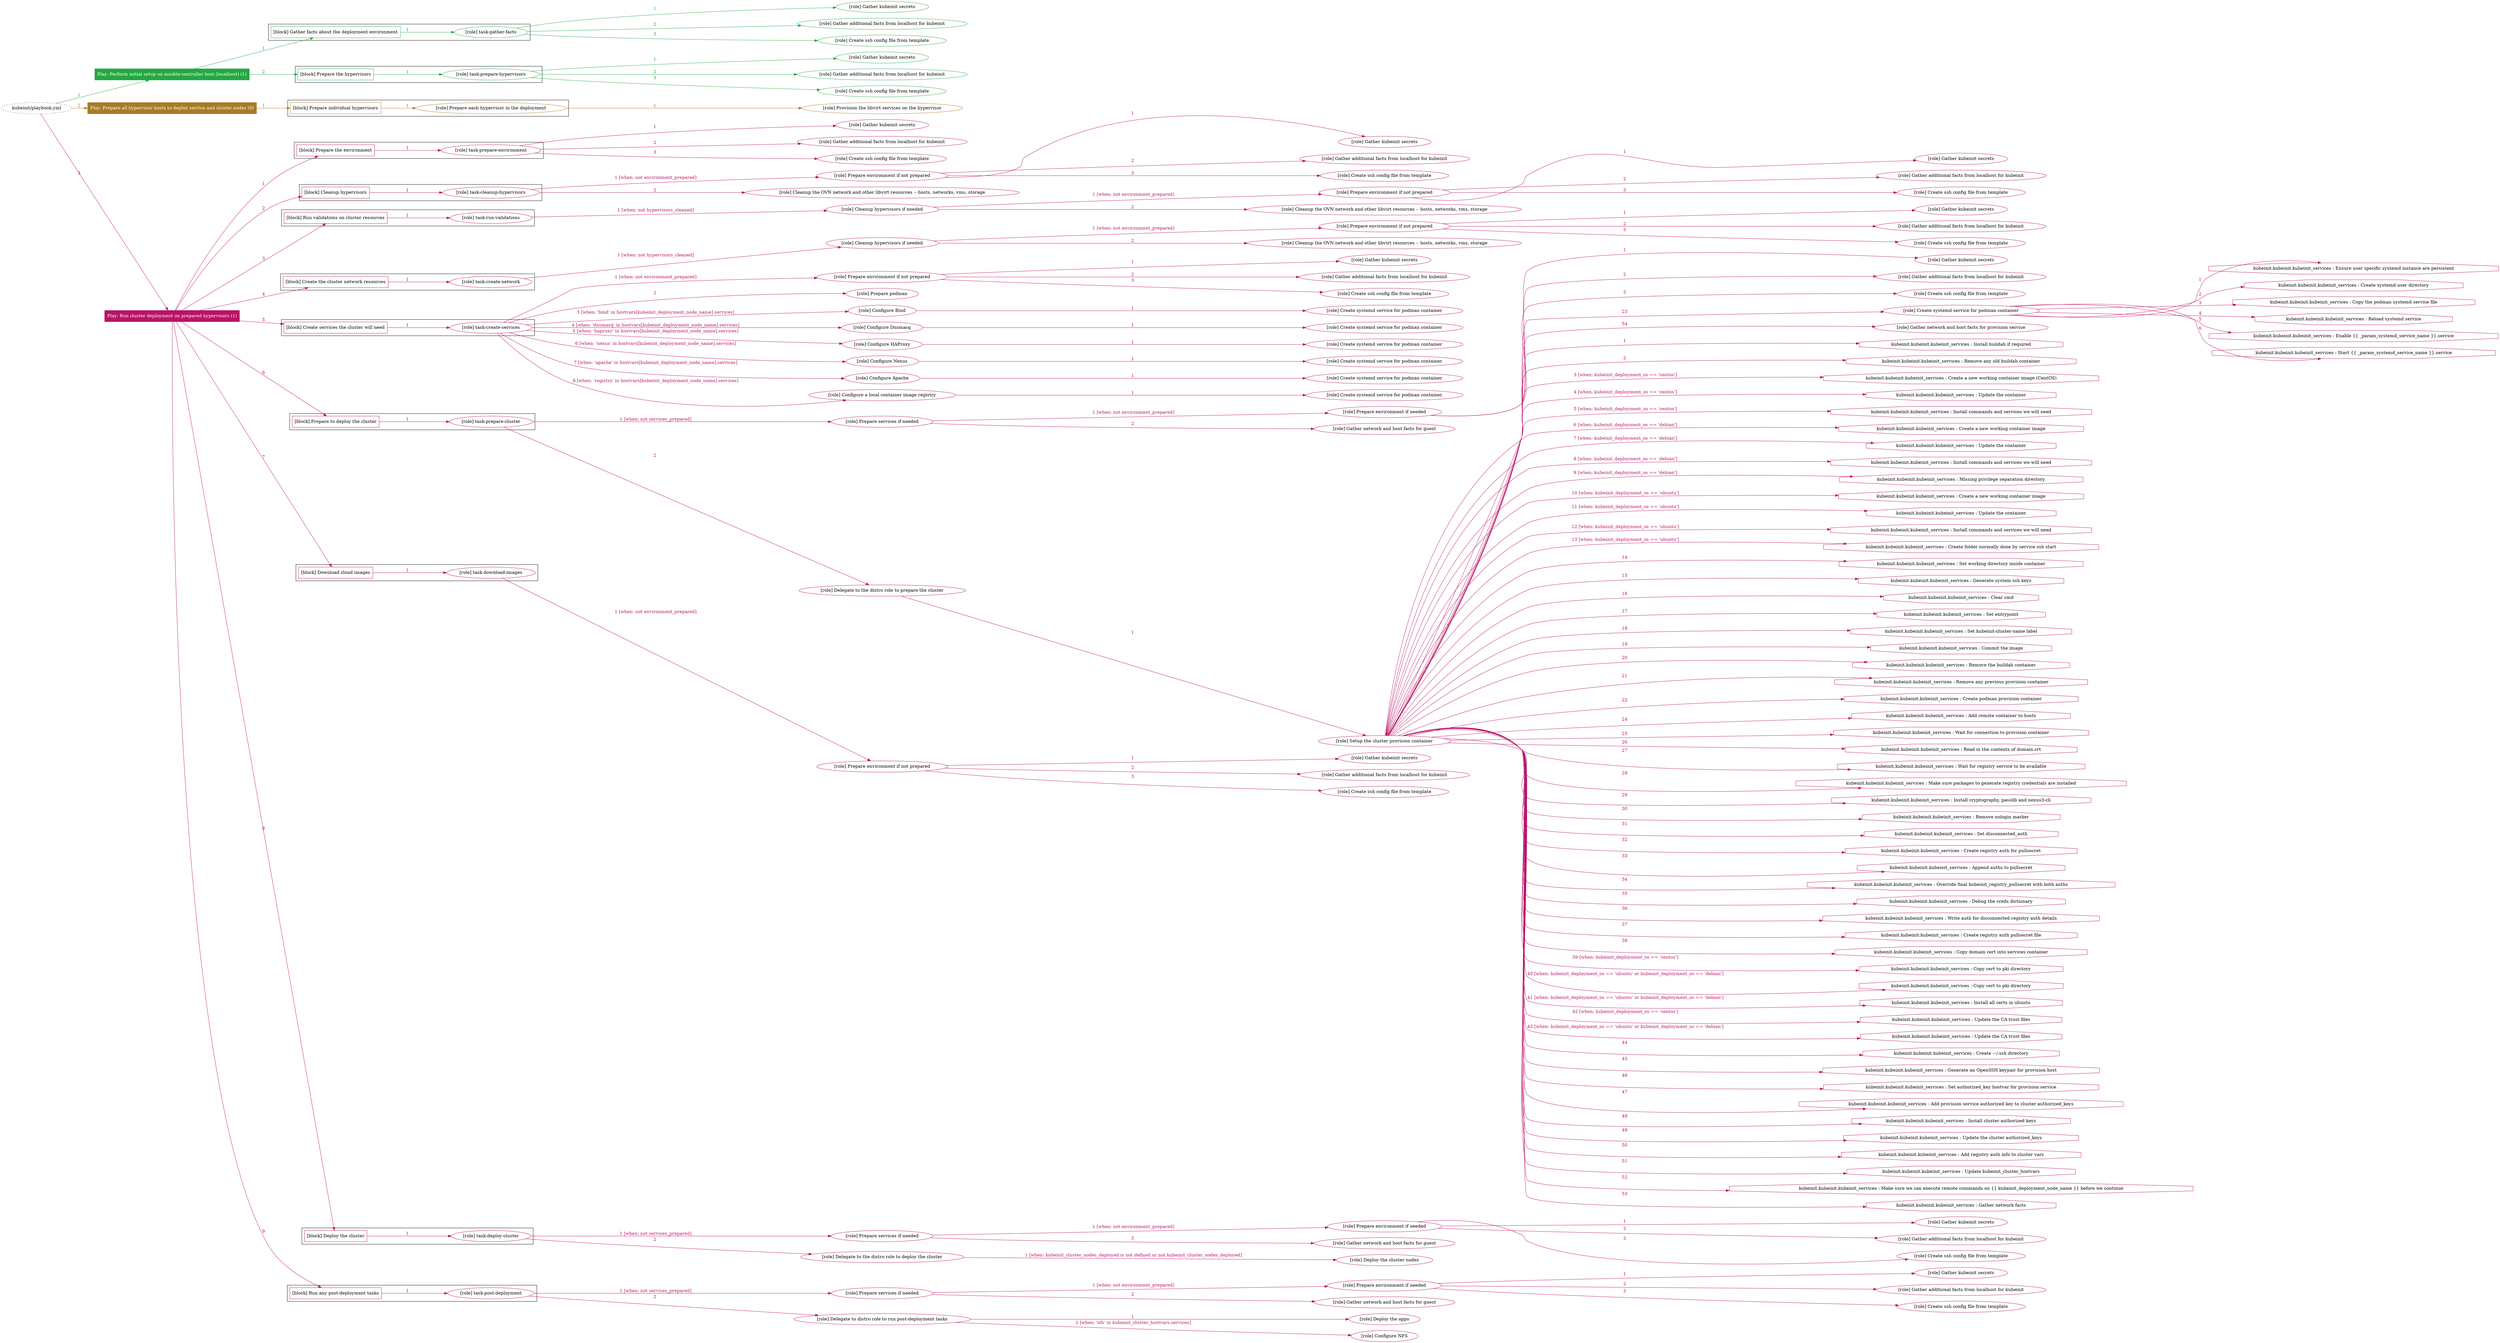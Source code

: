 digraph {
	graph [concentrate=true ordering=in rankdir=LR ratio=fill]
	edge [esep=5 sep=10]
	"kubeinit/playbook.yml" [URL="/home/runner/work/kubeinit/kubeinit/kubeinit/playbook.yml" id=playbook_af862280 style=dotted]
	play_30af37ce [label="Play: Perform initial setup on ansible-controller host (localhost) (1)" URL="/home/runner/work/kubeinit/kubeinit/kubeinit/playbook.yml" color="#24a842" fontcolor="#ffffff" id=play_30af37ce shape=box style=filled tooltip=localhost]
	"kubeinit/playbook.yml" -> play_30af37ce [label="1 " color="#24a842" fontcolor="#24a842" id=edge_403dd9ed labeltooltip="1 " tooltip="1 "]
	subgraph "Gather kubeinit secrets" {
		role_ab7dad79 [label="[role] Gather kubeinit secrets" URL="/home/runner/.ansible/collections/ansible_collections/kubeinit/kubeinit/roles/kubeinit_prepare/tasks/gather_kubeinit_facts.yml" color="#24a842" id=role_ab7dad79 tooltip="Gather kubeinit secrets"]
	}
	subgraph "Gather additional facts from localhost for kubeinit" {
		role_17771de9 [label="[role] Gather additional facts from localhost for kubeinit" URL="/home/runner/.ansible/collections/ansible_collections/kubeinit/kubeinit/roles/kubeinit_prepare/tasks/gather_kubeinit_facts.yml" color="#24a842" id=role_17771de9 tooltip="Gather additional facts from localhost for kubeinit"]
	}
	subgraph "Create ssh config file from template" {
		role_bf708fca [label="[role] Create ssh config file from template" URL="/home/runner/.ansible/collections/ansible_collections/kubeinit/kubeinit/roles/kubeinit_prepare/tasks/gather_kubeinit_facts.yml" color="#24a842" id=role_bf708fca tooltip="Create ssh config file from template"]
	}
	subgraph "task-gather-facts" {
		role_cfb746bc [label="[role] task-gather-facts" URL="/home/runner/work/kubeinit/kubeinit/kubeinit/playbook.yml" color="#24a842" id=role_cfb746bc tooltip="task-gather-facts"]
		role_cfb746bc -> role_ab7dad79 [label="1 " color="#24a842" fontcolor="#24a842" id=edge_acba95b8 labeltooltip="1 " tooltip="1 "]
		role_cfb746bc -> role_17771de9 [label="2 " color="#24a842" fontcolor="#24a842" id=edge_2a8c936e labeltooltip="2 " tooltip="2 "]
		role_cfb746bc -> role_bf708fca [label="3 " color="#24a842" fontcolor="#24a842" id=edge_47dbd212 labeltooltip="3 " tooltip="3 "]
	}
	subgraph "Gather kubeinit secrets" {
		role_ba6abe9d [label="[role] Gather kubeinit secrets" URL="/home/runner/.ansible/collections/ansible_collections/kubeinit/kubeinit/roles/kubeinit_prepare/tasks/gather_kubeinit_facts.yml" color="#24a842" id=role_ba6abe9d tooltip="Gather kubeinit secrets"]
	}
	subgraph "Gather additional facts from localhost for kubeinit" {
		role_b12a9b2a [label="[role] Gather additional facts from localhost for kubeinit" URL="/home/runner/.ansible/collections/ansible_collections/kubeinit/kubeinit/roles/kubeinit_prepare/tasks/gather_kubeinit_facts.yml" color="#24a842" id=role_b12a9b2a tooltip="Gather additional facts from localhost for kubeinit"]
	}
	subgraph "Create ssh config file from template" {
		role_c748f689 [label="[role] Create ssh config file from template" URL="/home/runner/.ansible/collections/ansible_collections/kubeinit/kubeinit/roles/kubeinit_prepare/tasks/gather_kubeinit_facts.yml" color="#24a842" id=role_c748f689 tooltip="Create ssh config file from template"]
	}
	subgraph "task-prepare-hypervisors" {
		role_6138b306 [label="[role] task-prepare-hypervisors" URL="/home/runner/work/kubeinit/kubeinit/kubeinit/playbook.yml" color="#24a842" id=role_6138b306 tooltip="task-prepare-hypervisors"]
		role_6138b306 -> role_ba6abe9d [label="1 " color="#24a842" fontcolor="#24a842" id=edge_4c86721e labeltooltip="1 " tooltip="1 "]
		role_6138b306 -> role_b12a9b2a [label="2 " color="#24a842" fontcolor="#24a842" id=edge_2bb524fd labeltooltip="2 " tooltip="2 "]
		role_6138b306 -> role_c748f689 [label="3 " color="#24a842" fontcolor="#24a842" id=edge_702b73d2 labeltooltip="3 " tooltip="3 "]
	}
	subgraph "Play: Perform initial setup on ansible-controller host (localhost) (1)" {
		play_30af37ce -> block_f794b65f [label=1 color="#24a842" fontcolor="#24a842" id=edge_70b6cb0a labeltooltip=1 tooltip=1]
		subgraph cluster_block_f794b65f {
			block_f794b65f [label="[block] Gather facts about the deployment environment" URL="/home/runner/work/kubeinit/kubeinit/kubeinit/playbook.yml" color="#24a842" id=block_f794b65f labeltooltip="Gather facts about the deployment environment" shape=box tooltip="Gather facts about the deployment environment"]
			block_f794b65f -> role_cfb746bc [label="1 " color="#24a842" fontcolor="#24a842" id=edge_c3df18ea labeltooltip="1 " tooltip="1 "]
		}
		play_30af37ce -> block_9b227b06 [label=2 color="#24a842" fontcolor="#24a842" id=edge_3f90f8e6 labeltooltip=2 tooltip=2]
		subgraph cluster_block_9b227b06 {
			block_9b227b06 [label="[block] Prepare the hypervisors" URL="/home/runner/work/kubeinit/kubeinit/kubeinit/playbook.yml" color="#24a842" id=block_9b227b06 labeltooltip="Prepare the hypervisors" shape=box tooltip="Prepare the hypervisors"]
			block_9b227b06 -> role_6138b306 [label="1 " color="#24a842" fontcolor="#24a842" id=edge_dda613b4 labeltooltip="1 " tooltip="1 "]
		}
	}
	play_1a2d6724 [label="Play: Prepare all hypervisor hosts to deploy service and cluster nodes (0)" URL="/home/runner/work/kubeinit/kubeinit/kubeinit/playbook.yml" color="#a87b24" fontcolor="#ffffff" id=play_1a2d6724 shape=box style=filled tooltip="Play: Prepare all hypervisor hosts to deploy service and cluster nodes (0)"]
	"kubeinit/playbook.yml" -> play_1a2d6724 [label="2 " color="#a87b24" fontcolor="#a87b24" id=edge_ef8dbd1e labeltooltip="2 " tooltip="2 "]
	subgraph "Provision the libvirt services on the hypervisor" {
		role_f90bf646 [label="[role] Provision the libvirt services on the hypervisor" URL="/home/runner/.ansible/collections/ansible_collections/kubeinit/kubeinit/roles/kubeinit_prepare/tasks/prepare_hypervisor.yml" color="#a87b24" id=role_f90bf646 tooltip="Provision the libvirt services on the hypervisor"]
	}
	subgraph "Prepare each hypervisor in the deployment" {
		role_271a6c86 [label="[role] Prepare each hypervisor in the deployment" URL="/home/runner/work/kubeinit/kubeinit/kubeinit/playbook.yml" color="#a87b24" id=role_271a6c86 tooltip="Prepare each hypervisor in the deployment"]
		role_271a6c86 -> role_f90bf646 [label="1 " color="#a87b24" fontcolor="#a87b24" id=edge_36098ef7 labeltooltip="1 " tooltip="1 "]
	}
	subgraph "Play: Prepare all hypervisor hosts to deploy service and cluster nodes (0)" {
		play_1a2d6724 -> block_46427c7c [label=1 color="#a87b24" fontcolor="#a87b24" id=edge_937b02ae labeltooltip=1 tooltip=1]
		subgraph cluster_block_46427c7c {
			block_46427c7c [label="[block] Prepare individual hypervisors" URL="/home/runner/work/kubeinit/kubeinit/kubeinit/playbook.yml" color="#a87b24" id=block_46427c7c labeltooltip="Prepare individual hypervisors" shape=box tooltip="Prepare individual hypervisors"]
			block_46427c7c -> role_271a6c86 [label="1 " color="#a87b24" fontcolor="#a87b24" id=edge_afc44146 labeltooltip="1 " tooltip="1 "]
		}
	}
	play_3a050418 [label="Play: Run cluster deployment on prepared hypervisors (1)" URL="/home/runner/work/kubeinit/kubeinit/kubeinit/playbook.yml" color="#b91366" fontcolor="#ffffff" id=play_3a050418 shape=box style=filled tooltip=localhost]
	"kubeinit/playbook.yml" -> play_3a050418 [label="3 " color="#b91366" fontcolor="#b91366" id=edge_e0b9c3d4 labeltooltip="3 " tooltip="3 "]
	subgraph "Gather kubeinit secrets" {
		role_c51fcdf5 [label="[role] Gather kubeinit secrets" URL="/home/runner/.ansible/collections/ansible_collections/kubeinit/kubeinit/roles/kubeinit_prepare/tasks/gather_kubeinit_facts.yml" color="#b91366" id=role_c51fcdf5 tooltip="Gather kubeinit secrets"]
	}
	subgraph "Gather additional facts from localhost for kubeinit" {
		role_01c6827c [label="[role] Gather additional facts from localhost for kubeinit" URL="/home/runner/.ansible/collections/ansible_collections/kubeinit/kubeinit/roles/kubeinit_prepare/tasks/gather_kubeinit_facts.yml" color="#b91366" id=role_01c6827c tooltip="Gather additional facts from localhost for kubeinit"]
	}
	subgraph "Create ssh config file from template" {
		role_1908aa64 [label="[role] Create ssh config file from template" URL="/home/runner/.ansible/collections/ansible_collections/kubeinit/kubeinit/roles/kubeinit_prepare/tasks/gather_kubeinit_facts.yml" color="#b91366" id=role_1908aa64 tooltip="Create ssh config file from template"]
	}
	subgraph "task-prepare-environment" {
		role_3047b0a6 [label="[role] task-prepare-environment" URL="/home/runner/work/kubeinit/kubeinit/kubeinit/playbook.yml" color="#b91366" id=role_3047b0a6 tooltip="task-prepare-environment"]
		role_3047b0a6 -> role_c51fcdf5 [label="1 " color="#b91366" fontcolor="#b91366" id=edge_7940cfdc labeltooltip="1 " tooltip="1 "]
		role_3047b0a6 -> role_01c6827c [label="2 " color="#b91366" fontcolor="#b91366" id=edge_d00148c0 labeltooltip="2 " tooltip="2 "]
		role_3047b0a6 -> role_1908aa64 [label="3 " color="#b91366" fontcolor="#b91366" id=edge_8ba93fbf labeltooltip="3 " tooltip="3 "]
	}
	subgraph "Gather kubeinit secrets" {
		role_0cb3e606 [label="[role] Gather kubeinit secrets" URL="/home/runner/.ansible/collections/ansible_collections/kubeinit/kubeinit/roles/kubeinit_prepare/tasks/gather_kubeinit_facts.yml" color="#b91366" id=role_0cb3e606 tooltip="Gather kubeinit secrets"]
	}
	subgraph "Gather additional facts from localhost for kubeinit" {
		role_2726dc2c [label="[role] Gather additional facts from localhost for kubeinit" URL="/home/runner/.ansible/collections/ansible_collections/kubeinit/kubeinit/roles/kubeinit_prepare/tasks/gather_kubeinit_facts.yml" color="#b91366" id=role_2726dc2c tooltip="Gather additional facts from localhost for kubeinit"]
	}
	subgraph "Create ssh config file from template" {
		role_94e5c5ba [label="[role] Create ssh config file from template" URL="/home/runner/.ansible/collections/ansible_collections/kubeinit/kubeinit/roles/kubeinit_prepare/tasks/gather_kubeinit_facts.yml" color="#b91366" id=role_94e5c5ba tooltip="Create ssh config file from template"]
	}
	subgraph "Prepare environment if not prepared" {
		role_9204277e [label="[role] Prepare environment if not prepared" URL="/home/runner/.ansible/collections/ansible_collections/kubeinit/kubeinit/roles/kubeinit_prepare/tasks/cleanup_hypervisors.yml" color="#b91366" id=role_9204277e tooltip="Prepare environment if not prepared"]
		role_9204277e -> role_0cb3e606 [label="1 " color="#b91366" fontcolor="#b91366" id=edge_937c871e labeltooltip="1 " tooltip="1 "]
		role_9204277e -> role_2726dc2c [label="2 " color="#b91366" fontcolor="#b91366" id=edge_1398ed3f labeltooltip="2 " tooltip="2 "]
		role_9204277e -> role_94e5c5ba [label="3 " color="#b91366" fontcolor="#b91366" id=edge_586a805f labeltooltip="3 " tooltip="3 "]
	}
	subgraph "Cleanup the OVN network and other libvirt resources -- hosts, networks, vms, storage" {
		role_b0af72ef [label="[role] Cleanup the OVN network and other libvirt resources -- hosts, networks, vms, storage" URL="/home/runner/.ansible/collections/ansible_collections/kubeinit/kubeinit/roles/kubeinit_prepare/tasks/cleanup_hypervisors.yml" color="#b91366" id=role_b0af72ef tooltip="Cleanup the OVN network and other libvirt resources -- hosts, networks, vms, storage"]
	}
	subgraph "task-cleanup-hypervisors" {
		role_743d0bfe [label="[role] task-cleanup-hypervisors" URL="/home/runner/work/kubeinit/kubeinit/kubeinit/playbook.yml" color="#b91366" id=role_743d0bfe tooltip="task-cleanup-hypervisors"]
		role_743d0bfe -> role_9204277e [label="1 [when: not environment_prepared]" color="#b91366" fontcolor="#b91366" id=edge_1c071001 labeltooltip="1 [when: not environment_prepared]" tooltip="1 [when: not environment_prepared]"]
		role_743d0bfe -> role_b0af72ef [label="2 " color="#b91366" fontcolor="#b91366" id=edge_ebc83ce1 labeltooltip="2 " tooltip="2 "]
	}
	subgraph "Gather kubeinit secrets" {
		role_3fb03694 [label="[role] Gather kubeinit secrets" URL="/home/runner/.ansible/collections/ansible_collections/kubeinit/kubeinit/roles/kubeinit_prepare/tasks/gather_kubeinit_facts.yml" color="#b91366" id=role_3fb03694 tooltip="Gather kubeinit secrets"]
	}
	subgraph "Gather additional facts from localhost for kubeinit" {
		role_91153ede [label="[role] Gather additional facts from localhost for kubeinit" URL="/home/runner/.ansible/collections/ansible_collections/kubeinit/kubeinit/roles/kubeinit_prepare/tasks/gather_kubeinit_facts.yml" color="#b91366" id=role_91153ede tooltip="Gather additional facts from localhost for kubeinit"]
	}
	subgraph "Create ssh config file from template" {
		role_9d8601cd [label="[role] Create ssh config file from template" URL="/home/runner/.ansible/collections/ansible_collections/kubeinit/kubeinit/roles/kubeinit_prepare/tasks/gather_kubeinit_facts.yml" color="#b91366" id=role_9d8601cd tooltip="Create ssh config file from template"]
	}
	subgraph "Prepare environment if not prepared" {
		role_32e42e70 [label="[role] Prepare environment if not prepared" URL="/home/runner/.ansible/collections/ansible_collections/kubeinit/kubeinit/roles/kubeinit_prepare/tasks/cleanup_hypervisors.yml" color="#b91366" id=role_32e42e70 tooltip="Prepare environment if not prepared"]
		role_32e42e70 -> role_3fb03694 [label="1 " color="#b91366" fontcolor="#b91366" id=edge_8fb47cdc labeltooltip="1 " tooltip="1 "]
		role_32e42e70 -> role_91153ede [label="2 " color="#b91366" fontcolor="#b91366" id=edge_b59d0bee labeltooltip="2 " tooltip="2 "]
		role_32e42e70 -> role_9d8601cd [label="3 " color="#b91366" fontcolor="#b91366" id=edge_b5995dfc labeltooltip="3 " tooltip="3 "]
	}
	subgraph "Cleanup the OVN network and other libvirt resources -- hosts, networks, vms, storage" {
		role_9cc2857e [label="[role] Cleanup the OVN network and other libvirt resources -- hosts, networks, vms, storage" URL="/home/runner/.ansible/collections/ansible_collections/kubeinit/kubeinit/roles/kubeinit_prepare/tasks/cleanup_hypervisors.yml" color="#b91366" id=role_9cc2857e tooltip="Cleanup the OVN network and other libvirt resources -- hosts, networks, vms, storage"]
	}
	subgraph "Cleanup hypervisors if needed" {
		role_20cc16a7 [label="[role] Cleanup hypervisors if needed" URL="/home/runner/.ansible/collections/ansible_collections/kubeinit/kubeinit/roles/kubeinit_validations/tasks/main.yml" color="#b91366" id=role_20cc16a7 tooltip="Cleanup hypervisors if needed"]
		role_20cc16a7 -> role_32e42e70 [label="1 [when: not environment_prepared]" color="#b91366" fontcolor="#b91366" id=edge_0914837b labeltooltip="1 [when: not environment_prepared]" tooltip="1 [when: not environment_prepared]"]
		role_20cc16a7 -> role_9cc2857e [label="2 " color="#b91366" fontcolor="#b91366" id=edge_99dfaf40 labeltooltip="2 " tooltip="2 "]
	}
	subgraph "task-run-validations" {
		role_21ba2e52 [label="[role] task-run-validations" URL="/home/runner/work/kubeinit/kubeinit/kubeinit/playbook.yml" color="#b91366" id=role_21ba2e52 tooltip="task-run-validations"]
		role_21ba2e52 -> role_20cc16a7 [label="1 [when: not hypervisors_cleaned]" color="#b91366" fontcolor="#b91366" id=edge_05c463ef labeltooltip="1 [when: not hypervisors_cleaned]" tooltip="1 [when: not hypervisors_cleaned]"]
	}
	subgraph "Gather kubeinit secrets" {
		role_83cb1e4c [label="[role] Gather kubeinit secrets" URL="/home/runner/.ansible/collections/ansible_collections/kubeinit/kubeinit/roles/kubeinit_prepare/tasks/gather_kubeinit_facts.yml" color="#b91366" id=role_83cb1e4c tooltip="Gather kubeinit secrets"]
	}
	subgraph "Gather additional facts from localhost for kubeinit" {
		role_2e0a86e8 [label="[role] Gather additional facts from localhost for kubeinit" URL="/home/runner/.ansible/collections/ansible_collections/kubeinit/kubeinit/roles/kubeinit_prepare/tasks/gather_kubeinit_facts.yml" color="#b91366" id=role_2e0a86e8 tooltip="Gather additional facts from localhost for kubeinit"]
	}
	subgraph "Create ssh config file from template" {
		role_397ac6e1 [label="[role] Create ssh config file from template" URL="/home/runner/.ansible/collections/ansible_collections/kubeinit/kubeinit/roles/kubeinit_prepare/tasks/gather_kubeinit_facts.yml" color="#b91366" id=role_397ac6e1 tooltip="Create ssh config file from template"]
	}
	subgraph "Prepare environment if not prepared" {
		role_1aee8d2b [label="[role] Prepare environment if not prepared" URL="/home/runner/.ansible/collections/ansible_collections/kubeinit/kubeinit/roles/kubeinit_prepare/tasks/cleanup_hypervisors.yml" color="#b91366" id=role_1aee8d2b tooltip="Prepare environment if not prepared"]
		role_1aee8d2b -> role_83cb1e4c [label="1 " color="#b91366" fontcolor="#b91366" id=edge_669cc6f5 labeltooltip="1 " tooltip="1 "]
		role_1aee8d2b -> role_2e0a86e8 [label="2 " color="#b91366" fontcolor="#b91366" id=edge_18c75583 labeltooltip="2 " tooltip="2 "]
		role_1aee8d2b -> role_397ac6e1 [label="3 " color="#b91366" fontcolor="#b91366" id=edge_4da0da9a labeltooltip="3 " tooltip="3 "]
	}
	subgraph "Cleanup the OVN network and other libvirt resources -- hosts, networks, vms, storage" {
		role_33b32e78 [label="[role] Cleanup the OVN network and other libvirt resources -- hosts, networks, vms, storage" URL="/home/runner/.ansible/collections/ansible_collections/kubeinit/kubeinit/roles/kubeinit_prepare/tasks/cleanup_hypervisors.yml" color="#b91366" id=role_33b32e78 tooltip="Cleanup the OVN network and other libvirt resources -- hosts, networks, vms, storage"]
	}
	subgraph "Cleanup hypervisors if needed" {
		role_53b85f56 [label="[role] Cleanup hypervisors if needed" URL="/home/runner/.ansible/collections/ansible_collections/kubeinit/kubeinit/roles/kubeinit_libvirt/tasks/create_network.yml" color="#b91366" id=role_53b85f56 tooltip="Cleanup hypervisors if needed"]
		role_53b85f56 -> role_1aee8d2b [label="1 [when: not environment_prepared]" color="#b91366" fontcolor="#b91366" id=edge_1ee6ddf9 labeltooltip="1 [when: not environment_prepared]" tooltip="1 [when: not environment_prepared]"]
		role_53b85f56 -> role_33b32e78 [label="2 " color="#b91366" fontcolor="#b91366" id=edge_5f75a9ad labeltooltip="2 " tooltip="2 "]
	}
	subgraph "task-create-network" {
		role_f59f6156 [label="[role] task-create-network" URL="/home/runner/work/kubeinit/kubeinit/kubeinit/playbook.yml" color="#b91366" id=role_f59f6156 tooltip="task-create-network"]
		role_f59f6156 -> role_53b85f56 [label="1 [when: not hypervisors_cleaned]" color="#b91366" fontcolor="#b91366" id=edge_ae9fa14e labeltooltip="1 [when: not hypervisors_cleaned]" tooltip="1 [when: not hypervisors_cleaned]"]
	}
	subgraph "Gather kubeinit secrets" {
		role_47ce84b8 [label="[role] Gather kubeinit secrets" URL="/home/runner/.ansible/collections/ansible_collections/kubeinit/kubeinit/roles/kubeinit_prepare/tasks/gather_kubeinit_facts.yml" color="#b91366" id=role_47ce84b8 tooltip="Gather kubeinit secrets"]
	}
	subgraph "Gather additional facts from localhost for kubeinit" {
		role_ee5c6471 [label="[role] Gather additional facts from localhost for kubeinit" URL="/home/runner/.ansible/collections/ansible_collections/kubeinit/kubeinit/roles/kubeinit_prepare/tasks/gather_kubeinit_facts.yml" color="#b91366" id=role_ee5c6471 tooltip="Gather additional facts from localhost for kubeinit"]
	}
	subgraph "Create ssh config file from template" {
		role_1d4ed6e3 [label="[role] Create ssh config file from template" URL="/home/runner/.ansible/collections/ansible_collections/kubeinit/kubeinit/roles/kubeinit_prepare/tasks/gather_kubeinit_facts.yml" color="#b91366" id=role_1d4ed6e3 tooltip="Create ssh config file from template"]
	}
	subgraph "Prepare environment if not prepared" {
		role_e6bb2443 [label="[role] Prepare environment if not prepared" URL="/home/runner/.ansible/collections/ansible_collections/kubeinit/kubeinit/roles/kubeinit_services/tasks/main.yml" color="#b91366" id=role_e6bb2443 tooltip="Prepare environment if not prepared"]
		role_e6bb2443 -> role_47ce84b8 [label="1 " color="#b91366" fontcolor="#b91366" id=edge_d13e7828 labeltooltip="1 " tooltip="1 "]
		role_e6bb2443 -> role_ee5c6471 [label="2 " color="#b91366" fontcolor="#b91366" id=edge_b95ab169 labeltooltip="2 " tooltip="2 "]
		role_e6bb2443 -> role_1d4ed6e3 [label="3 " color="#b91366" fontcolor="#b91366" id=edge_8d0aadfc labeltooltip="3 " tooltip="3 "]
	}
	subgraph "Prepare podman" {
		role_b4196d5b [label="[role] Prepare podman" URL="/home/runner/.ansible/collections/ansible_collections/kubeinit/kubeinit/roles/kubeinit_services/tasks/00_create_service_pod.yml" color="#b91366" id=role_b4196d5b tooltip="Prepare podman"]
	}
	subgraph "Create systemd service for podman container" {
		role_9a2203ad [label="[role] Create systemd service for podman container" URL="/home/runner/.ansible/collections/ansible_collections/kubeinit/kubeinit/roles/kubeinit_bind/tasks/main.yml" color="#b91366" id=role_9a2203ad tooltip="Create systemd service for podman container"]
	}
	subgraph "Configure Bind" {
		role_5772ff43 [label="[role] Configure Bind" URL="/home/runner/.ansible/collections/ansible_collections/kubeinit/kubeinit/roles/kubeinit_services/tasks/start_services_containers.yml" color="#b91366" id=role_5772ff43 tooltip="Configure Bind"]
		role_5772ff43 -> role_9a2203ad [label="1 " color="#b91366" fontcolor="#b91366" id=edge_e59901d6 labeltooltip="1 " tooltip="1 "]
	}
	subgraph "Create systemd service for podman container" {
		role_1e802a71 [label="[role] Create systemd service for podman container" URL="/home/runner/.ansible/collections/ansible_collections/kubeinit/kubeinit/roles/kubeinit_dnsmasq/tasks/main.yml" color="#b91366" id=role_1e802a71 tooltip="Create systemd service for podman container"]
	}
	subgraph "Configure Dnsmasq" {
		role_08b8ff37 [label="[role] Configure Dnsmasq" URL="/home/runner/.ansible/collections/ansible_collections/kubeinit/kubeinit/roles/kubeinit_services/tasks/start_services_containers.yml" color="#b91366" id=role_08b8ff37 tooltip="Configure Dnsmasq"]
		role_08b8ff37 -> role_1e802a71 [label="1 " color="#b91366" fontcolor="#b91366" id=edge_3cc872fe labeltooltip="1 " tooltip="1 "]
	}
	subgraph "Create systemd service for podman container" {
		role_e39b5933 [label="[role] Create systemd service for podman container" URL="/home/runner/.ansible/collections/ansible_collections/kubeinit/kubeinit/roles/kubeinit_haproxy/tasks/main.yml" color="#b91366" id=role_e39b5933 tooltip="Create systemd service for podman container"]
	}
	subgraph "Configure HAProxy" {
		role_c992ce66 [label="[role] Configure HAProxy" URL="/home/runner/.ansible/collections/ansible_collections/kubeinit/kubeinit/roles/kubeinit_services/tasks/start_services_containers.yml" color="#b91366" id=role_c992ce66 tooltip="Configure HAProxy"]
		role_c992ce66 -> role_e39b5933 [label="1 " color="#b91366" fontcolor="#b91366" id=edge_81ee36f1 labeltooltip="1 " tooltip="1 "]
	}
	subgraph "Create systemd service for podman container" {
		role_632ada52 [label="[role] Create systemd service for podman container" URL="/home/runner/.ansible/collections/ansible_collections/kubeinit/kubeinit/roles/kubeinit_nexus/tasks/main.yml" color="#b91366" id=role_632ada52 tooltip="Create systemd service for podman container"]
	}
	subgraph "Configure Nexus" {
		role_dcf3fadd [label="[role] Configure Nexus" URL="/home/runner/.ansible/collections/ansible_collections/kubeinit/kubeinit/roles/kubeinit_services/tasks/start_services_containers.yml" color="#b91366" id=role_dcf3fadd tooltip="Configure Nexus"]
		role_dcf3fadd -> role_632ada52 [label="1 " color="#b91366" fontcolor="#b91366" id=edge_44917df6 labeltooltip="1 " tooltip="1 "]
	}
	subgraph "Create systemd service for podman container" {
		role_6485a2d3 [label="[role] Create systemd service for podman container" URL="/home/runner/.ansible/collections/ansible_collections/kubeinit/kubeinit/roles/kubeinit_apache/tasks/main.yml" color="#b91366" id=role_6485a2d3 tooltip="Create systemd service for podman container"]
	}
	subgraph "Configure Apache" {
		role_05d9d758 [label="[role] Configure Apache" URL="/home/runner/.ansible/collections/ansible_collections/kubeinit/kubeinit/roles/kubeinit_services/tasks/start_services_containers.yml" color="#b91366" id=role_05d9d758 tooltip="Configure Apache"]
		role_05d9d758 -> role_6485a2d3 [label="1 " color="#b91366" fontcolor="#b91366" id=edge_055b6c6a labeltooltip="1 " tooltip="1 "]
	}
	subgraph "Create systemd service for podman container" {
		role_51eefbfc [label="[role] Create systemd service for podman container" URL="/home/runner/.ansible/collections/ansible_collections/kubeinit/kubeinit/roles/kubeinit_registry/tasks/main.yml" color="#b91366" id=role_51eefbfc tooltip="Create systemd service for podman container"]
	}
	subgraph "Configure a local container image registry" {
		role_fe2b5256 [label="[role] Configure a local container image registry" URL="/home/runner/.ansible/collections/ansible_collections/kubeinit/kubeinit/roles/kubeinit_services/tasks/start_services_containers.yml" color="#b91366" id=role_fe2b5256 tooltip="Configure a local container image registry"]
		role_fe2b5256 -> role_51eefbfc [label="1 " color="#b91366" fontcolor="#b91366" id=edge_d4239806 labeltooltip="1 " tooltip="1 "]
	}
	subgraph "task-create-services" {
		role_6f633659 [label="[role] task-create-services" URL="/home/runner/work/kubeinit/kubeinit/kubeinit/playbook.yml" color="#b91366" id=role_6f633659 tooltip="task-create-services"]
		role_6f633659 -> role_e6bb2443 [label="1 [when: not environment_prepared]" color="#b91366" fontcolor="#b91366" id=edge_9c9b1d11 labeltooltip="1 [when: not environment_prepared]" tooltip="1 [when: not environment_prepared]"]
		role_6f633659 -> role_b4196d5b [label="2 " color="#b91366" fontcolor="#b91366" id=edge_534d8ec6 labeltooltip="2 " tooltip="2 "]
		role_6f633659 -> role_5772ff43 [label="3 [when: 'bind' in hostvars[kubeinit_deployment_node_name].services]" color="#b91366" fontcolor="#b91366" id=edge_18264f9b labeltooltip="3 [when: 'bind' in hostvars[kubeinit_deployment_node_name].services]" tooltip="3 [when: 'bind' in hostvars[kubeinit_deployment_node_name].services]"]
		role_6f633659 -> role_08b8ff37 [label="4 [when: 'dnsmasq' in hostvars[kubeinit_deployment_node_name].services]" color="#b91366" fontcolor="#b91366" id=edge_6e28e605 labeltooltip="4 [when: 'dnsmasq' in hostvars[kubeinit_deployment_node_name].services]" tooltip="4 [when: 'dnsmasq' in hostvars[kubeinit_deployment_node_name].services]"]
		role_6f633659 -> role_c992ce66 [label="5 [when: 'haproxy' in hostvars[kubeinit_deployment_node_name].services]" color="#b91366" fontcolor="#b91366" id=edge_f34ff4f3 labeltooltip="5 [when: 'haproxy' in hostvars[kubeinit_deployment_node_name].services]" tooltip="5 [when: 'haproxy' in hostvars[kubeinit_deployment_node_name].services]"]
		role_6f633659 -> role_dcf3fadd [label="6 [when: 'nexus' in hostvars[kubeinit_deployment_node_name].services]" color="#b91366" fontcolor="#b91366" id=edge_74426327 labeltooltip="6 [when: 'nexus' in hostvars[kubeinit_deployment_node_name].services]" tooltip="6 [when: 'nexus' in hostvars[kubeinit_deployment_node_name].services]"]
		role_6f633659 -> role_05d9d758 [label="7 [when: 'apache' in hostvars[kubeinit_deployment_node_name].services]" color="#b91366" fontcolor="#b91366" id=edge_7c4c35fb labeltooltip="7 [when: 'apache' in hostvars[kubeinit_deployment_node_name].services]" tooltip="7 [when: 'apache' in hostvars[kubeinit_deployment_node_name].services]"]
		role_6f633659 -> role_fe2b5256 [label="8 [when: 'registry' in hostvars[kubeinit_deployment_node_name].services]" color="#b91366" fontcolor="#b91366" id=edge_edb070f7 labeltooltip="8 [when: 'registry' in hostvars[kubeinit_deployment_node_name].services]" tooltip="8 [when: 'registry' in hostvars[kubeinit_deployment_node_name].services]"]
	}
	subgraph "Gather kubeinit secrets" {
		role_9c5e7abc [label="[role] Gather kubeinit secrets" URL="/home/runner/.ansible/collections/ansible_collections/kubeinit/kubeinit/roles/kubeinit_prepare/tasks/gather_kubeinit_facts.yml" color="#b91366" id=role_9c5e7abc tooltip="Gather kubeinit secrets"]
	}
	subgraph "Gather additional facts from localhost for kubeinit" {
		role_630187e0 [label="[role] Gather additional facts from localhost for kubeinit" URL="/home/runner/.ansible/collections/ansible_collections/kubeinit/kubeinit/roles/kubeinit_prepare/tasks/gather_kubeinit_facts.yml" color="#b91366" id=role_630187e0 tooltip="Gather additional facts from localhost for kubeinit"]
	}
	subgraph "Create ssh config file from template" {
		role_f0aedea3 [label="[role] Create ssh config file from template" URL="/home/runner/.ansible/collections/ansible_collections/kubeinit/kubeinit/roles/kubeinit_prepare/tasks/gather_kubeinit_facts.yml" color="#b91366" id=role_f0aedea3 tooltip="Create ssh config file from template"]
	}
	subgraph "Prepare environment if needed" {
		role_72d692b9 [label="[role] Prepare environment if needed" URL="/home/runner/.ansible/collections/ansible_collections/kubeinit/kubeinit/roles/kubeinit_services/tasks/prepare_services.yml" color="#b91366" id=role_72d692b9 tooltip="Prepare environment if needed"]
		role_72d692b9 -> role_9c5e7abc [label="1 " color="#b91366" fontcolor="#b91366" id=edge_6b36476c labeltooltip="1 " tooltip="1 "]
		role_72d692b9 -> role_630187e0 [label="2 " color="#b91366" fontcolor="#b91366" id=edge_ba76d3f6 labeltooltip="2 " tooltip="2 "]
		role_72d692b9 -> role_f0aedea3 [label="3 " color="#b91366" fontcolor="#b91366" id=edge_40c13351 labeltooltip="3 " tooltip="3 "]
	}
	subgraph "Gather network and host facts for guest" {
		role_b2c7ad32 [label="[role] Gather network and host facts for guest" URL="/home/runner/.ansible/collections/ansible_collections/kubeinit/kubeinit/roles/kubeinit_services/tasks/prepare_services.yml" color="#b91366" id=role_b2c7ad32 tooltip="Gather network and host facts for guest"]
	}
	subgraph "Prepare services if needed" {
		role_86811a61 [label="[role] Prepare services if needed" URL="/home/runner/.ansible/collections/ansible_collections/kubeinit/kubeinit/roles/kubeinit_prepare/tasks/prepare_cluster.yml" color="#b91366" id=role_86811a61 tooltip="Prepare services if needed"]
		role_86811a61 -> role_72d692b9 [label="1 [when: not environment_prepared]" color="#b91366" fontcolor="#b91366" id=edge_adb9f972 labeltooltip="1 [when: not environment_prepared]" tooltip="1 [when: not environment_prepared]"]
		role_86811a61 -> role_b2c7ad32 [label="2 " color="#b91366" fontcolor="#b91366" id=edge_dcaa68ec labeltooltip="2 " tooltip="2 "]
	}
	subgraph "Create systemd service for podman container" {
		role_3b2ae1d2 [label="[role] Create systemd service for podman container" URL="/home/runner/.ansible/collections/ansible_collections/kubeinit/kubeinit/roles/kubeinit_services/tasks/create_provision_container.yml" color="#b91366" id=role_3b2ae1d2 tooltip="Create systemd service for podman container"]
		task_ba4e0459 [label="kubeinit.kubeinit.kubeinit_services : Ensure user specific systemd instance are persistent" URL="/home/runner/.ansible/collections/ansible_collections/kubeinit/kubeinit/roles/kubeinit_services/tasks/create_managed_service.yml" color="#b91366" id=task_ba4e0459 shape=octagon tooltip="kubeinit.kubeinit.kubeinit_services : Ensure user specific systemd instance are persistent"]
		role_3b2ae1d2 -> task_ba4e0459 [label="1 " color="#b91366" fontcolor="#b91366" id=edge_6d191fec labeltooltip="1 " tooltip="1 "]
		task_19f3d7c9 [label="kubeinit.kubeinit.kubeinit_services : Create systemd user directory" URL="/home/runner/.ansible/collections/ansible_collections/kubeinit/kubeinit/roles/kubeinit_services/tasks/create_managed_service.yml" color="#b91366" id=task_19f3d7c9 shape=octagon tooltip="kubeinit.kubeinit.kubeinit_services : Create systemd user directory"]
		role_3b2ae1d2 -> task_19f3d7c9 [label="2 " color="#b91366" fontcolor="#b91366" id=edge_589ddc31 labeltooltip="2 " tooltip="2 "]
		task_e4e9231a [label="kubeinit.kubeinit.kubeinit_services : Copy the podman systemd service file" URL="/home/runner/.ansible/collections/ansible_collections/kubeinit/kubeinit/roles/kubeinit_services/tasks/create_managed_service.yml" color="#b91366" id=task_e4e9231a shape=octagon tooltip="kubeinit.kubeinit.kubeinit_services : Copy the podman systemd service file"]
		role_3b2ae1d2 -> task_e4e9231a [label="3 " color="#b91366" fontcolor="#b91366" id=edge_ff2cc534 labeltooltip="3 " tooltip="3 "]
		task_fe3b0c49 [label="kubeinit.kubeinit.kubeinit_services : Reload systemd service" URL="/home/runner/.ansible/collections/ansible_collections/kubeinit/kubeinit/roles/kubeinit_services/tasks/create_managed_service.yml" color="#b91366" id=task_fe3b0c49 shape=octagon tooltip="kubeinit.kubeinit.kubeinit_services : Reload systemd service"]
		role_3b2ae1d2 -> task_fe3b0c49 [label="4 " color="#b91366" fontcolor="#b91366" id=edge_9259e6fd labeltooltip="4 " tooltip="4 "]
		task_301512b2 [label="kubeinit.kubeinit.kubeinit_services : Enable {{ _param_systemd_service_name }}.service" URL="/home/runner/.ansible/collections/ansible_collections/kubeinit/kubeinit/roles/kubeinit_services/tasks/create_managed_service.yml" color="#b91366" id=task_301512b2 shape=octagon tooltip="kubeinit.kubeinit.kubeinit_services : Enable {{ _param_systemd_service_name }}.service"]
		role_3b2ae1d2 -> task_301512b2 [label="5 " color="#b91366" fontcolor="#b91366" id=edge_2f32d105 labeltooltip="5 " tooltip="5 "]
		task_589e6cca [label="kubeinit.kubeinit.kubeinit_services : Start {{ _param_systemd_service_name }}.service" URL="/home/runner/.ansible/collections/ansible_collections/kubeinit/kubeinit/roles/kubeinit_services/tasks/create_managed_service.yml" color="#b91366" id=task_589e6cca shape=octagon tooltip="kubeinit.kubeinit.kubeinit_services : Start {{ _param_systemd_service_name }}.service"]
		role_3b2ae1d2 -> task_589e6cca [label="6 " color="#b91366" fontcolor="#b91366" id=edge_6c9d863f labeltooltip="6 " tooltip="6 "]
	}
	subgraph "Gather network and host facts for provision service" {
		role_948d9f4b [label="[role] Gather network and host facts for provision service" URL="/home/runner/.ansible/collections/ansible_collections/kubeinit/kubeinit/roles/kubeinit_services/tasks/create_provision_container.yml" color="#b91366" id=role_948d9f4b tooltip="Gather network and host facts for provision service"]
	}
	subgraph "Setup the cluster provision container" {
		role_65b4ec19 [label="[role] Setup the cluster provision container" URL="/home/runner/.ansible/collections/ansible_collections/kubeinit/kubeinit/roles/kubeinit_cdk/tasks/prepare_cluster.yml" color="#b91366" id=role_65b4ec19 tooltip="Setup the cluster provision container"]
		task_30d246aa [label="kubeinit.kubeinit.kubeinit_services : Install buildah if required" URL="/home/runner/.ansible/collections/ansible_collections/kubeinit/kubeinit/roles/kubeinit_services/tasks/create_provision_container.yml" color="#b91366" id=task_30d246aa shape=octagon tooltip="kubeinit.kubeinit.kubeinit_services : Install buildah if required"]
		role_65b4ec19 -> task_30d246aa [label="1 " color="#b91366" fontcolor="#b91366" id=edge_a4f87d2f labeltooltip="1 " tooltip="1 "]
		task_fc8362b3 [label="kubeinit.kubeinit.kubeinit_services : Remove any old buildah container" URL="/home/runner/.ansible/collections/ansible_collections/kubeinit/kubeinit/roles/kubeinit_services/tasks/create_provision_container.yml" color="#b91366" id=task_fc8362b3 shape=octagon tooltip="kubeinit.kubeinit.kubeinit_services : Remove any old buildah container"]
		role_65b4ec19 -> task_fc8362b3 [label="2 " color="#b91366" fontcolor="#b91366" id=edge_81114985 labeltooltip="2 " tooltip="2 "]
		task_dcea21eb [label="kubeinit.kubeinit.kubeinit_services : Create a new working container image (CentOS)" URL="/home/runner/.ansible/collections/ansible_collections/kubeinit/kubeinit/roles/kubeinit_services/tasks/create_provision_container.yml" color="#b91366" id=task_dcea21eb shape=octagon tooltip="kubeinit.kubeinit.kubeinit_services : Create a new working container image (CentOS)"]
		role_65b4ec19 -> task_dcea21eb [label="3 [when: kubeinit_deployment_os == 'centos']" color="#b91366" fontcolor="#b91366" id=edge_9abb3cfb labeltooltip="3 [when: kubeinit_deployment_os == 'centos']" tooltip="3 [when: kubeinit_deployment_os == 'centos']"]
		task_07a17787 [label="kubeinit.kubeinit.kubeinit_services : Update the container" URL="/home/runner/.ansible/collections/ansible_collections/kubeinit/kubeinit/roles/kubeinit_services/tasks/create_provision_container.yml" color="#b91366" id=task_07a17787 shape=octagon tooltip="kubeinit.kubeinit.kubeinit_services : Update the container"]
		role_65b4ec19 -> task_07a17787 [label="4 [when: kubeinit_deployment_os == 'centos']" color="#b91366" fontcolor="#b91366" id=edge_cfec1496 labeltooltip="4 [when: kubeinit_deployment_os == 'centos']" tooltip="4 [when: kubeinit_deployment_os == 'centos']"]
		task_3bffc2e3 [label="kubeinit.kubeinit.kubeinit_services : Install commands and services we will need" URL="/home/runner/.ansible/collections/ansible_collections/kubeinit/kubeinit/roles/kubeinit_services/tasks/create_provision_container.yml" color="#b91366" id=task_3bffc2e3 shape=octagon tooltip="kubeinit.kubeinit.kubeinit_services : Install commands and services we will need"]
		role_65b4ec19 -> task_3bffc2e3 [label="5 [when: kubeinit_deployment_os == 'centos']" color="#b91366" fontcolor="#b91366" id=edge_6b1a6d51 labeltooltip="5 [when: kubeinit_deployment_os == 'centos']" tooltip="5 [when: kubeinit_deployment_os == 'centos']"]
		task_edd17fa6 [label="kubeinit.kubeinit.kubeinit_services : Create a new working container image" URL="/home/runner/.ansible/collections/ansible_collections/kubeinit/kubeinit/roles/kubeinit_services/tasks/create_provision_container.yml" color="#b91366" id=task_edd17fa6 shape=octagon tooltip="kubeinit.kubeinit.kubeinit_services : Create a new working container image"]
		role_65b4ec19 -> task_edd17fa6 [label="6 [when: kubeinit_deployment_os == 'debian']" color="#b91366" fontcolor="#b91366" id=edge_2861bce3 labeltooltip="6 [when: kubeinit_deployment_os == 'debian']" tooltip="6 [when: kubeinit_deployment_os == 'debian']"]
		task_0fc04435 [label="kubeinit.kubeinit.kubeinit_services : Update the container" URL="/home/runner/.ansible/collections/ansible_collections/kubeinit/kubeinit/roles/kubeinit_services/tasks/create_provision_container.yml" color="#b91366" id=task_0fc04435 shape=octagon tooltip="kubeinit.kubeinit.kubeinit_services : Update the container"]
		role_65b4ec19 -> task_0fc04435 [label="7 [when: kubeinit_deployment_os == 'debian']" color="#b91366" fontcolor="#b91366" id=edge_f52a09df labeltooltip="7 [when: kubeinit_deployment_os == 'debian']" tooltip="7 [when: kubeinit_deployment_os == 'debian']"]
		task_2707ca5b [label="kubeinit.kubeinit.kubeinit_services : Install commands and services we will need" URL="/home/runner/.ansible/collections/ansible_collections/kubeinit/kubeinit/roles/kubeinit_services/tasks/create_provision_container.yml" color="#b91366" id=task_2707ca5b shape=octagon tooltip="kubeinit.kubeinit.kubeinit_services : Install commands and services we will need"]
		role_65b4ec19 -> task_2707ca5b [label="8 [when: kubeinit_deployment_os == 'debian']" color="#b91366" fontcolor="#b91366" id=edge_a07e7d4d labeltooltip="8 [when: kubeinit_deployment_os == 'debian']" tooltip="8 [when: kubeinit_deployment_os == 'debian']"]
		task_72cdd968 [label="kubeinit.kubeinit.kubeinit_services : Missing privilege separation directory" URL="/home/runner/.ansible/collections/ansible_collections/kubeinit/kubeinit/roles/kubeinit_services/tasks/create_provision_container.yml" color="#b91366" id=task_72cdd968 shape=octagon tooltip="kubeinit.kubeinit.kubeinit_services : Missing privilege separation directory"]
		role_65b4ec19 -> task_72cdd968 [label="9 [when: kubeinit_deployment_os == 'debian']" color="#b91366" fontcolor="#b91366" id=edge_2c852696 labeltooltip="9 [when: kubeinit_deployment_os == 'debian']" tooltip="9 [when: kubeinit_deployment_os == 'debian']"]
		task_4fde5cdd [label="kubeinit.kubeinit.kubeinit_services : Create a new working container image" URL="/home/runner/.ansible/collections/ansible_collections/kubeinit/kubeinit/roles/kubeinit_services/tasks/create_provision_container.yml" color="#b91366" id=task_4fde5cdd shape=octagon tooltip="kubeinit.kubeinit.kubeinit_services : Create a new working container image"]
		role_65b4ec19 -> task_4fde5cdd [label="10 [when: kubeinit_deployment_os == 'ubuntu']" color="#b91366" fontcolor="#b91366" id=edge_08f71a00 labeltooltip="10 [when: kubeinit_deployment_os == 'ubuntu']" tooltip="10 [when: kubeinit_deployment_os == 'ubuntu']"]
		task_8cfb2c22 [label="kubeinit.kubeinit.kubeinit_services : Update the container" URL="/home/runner/.ansible/collections/ansible_collections/kubeinit/kubeinit/roles/kubeinit_services/tasks/create_provision_container.yml" color="#b91366" id=task_8cfb2c22 shape=octagon tooltip="kubeinit.kubeinit.kubeinit_services : Update the container"]
		role_65b4ec19 -> task_8cfb2c22 [label="11 [when: kubeinit_deployment_os == 'ubuntu']" color="#b91366" fontcolor="#b91366" id=edge_cadab0aa labeltooltip="11 [when: kubeinit_deployment_os == 'ubuntu']" tooltip="11 [when: kubeinit_deployment_os == 'ubuntu']"]
		task_2031124e [label="kubeinit.kubeinit.kubeinit_services : Install commands and services we will need" URL="/home/runner/.ansible/collections/ansible_collections/kubeinit/kubeinit/roles/kubeinit_services/tasks/create_provision_container.yml" color="#b91366" id=task_2031124e shape=octagon tooltip="kubeinit.kubeinit.kubeinit_services : Install commands and services we will need"]
		role_65b4ec19 -> task_2031124e [label="12 [when: kubeinit_deployment_os == 'ubuntu']" color="#b91366" fontcolor="#b91366" id=edge_0c847025 labeltooltip="12 [when: kubeinit_deployment_os == 'ubuntu']" tooltip="12 [when: kubeinit_deployment_os == 'ubuntu']"]
		task_b4af9154 [label="kubeinit.kubeinit.kubeinit_services : Create folder normally done by service ssh start" URL="/home/runner/.ansible/collections/ansible_collections/kubeinit/kubeinit/roles/kubeinit_services/tasks/create_provision_container.yml" color="#b91366" id=task_b4af9154 shape=octagon tooltip="kubeinit.kubeinit.kubeinit_services : Create folder normally done by service ssh start"]
		role_65b4ec19 -> task_b4af9154 [label="13 [when: kubeinit_deployment_os == 'ubuntu']" color="#b91366" fontcolor="#b91366" id=edge_ecd5082b labeltooltip="13 [when: kubeinit_deployment_os == 'ubuntu']" tooltip="13 [when: kubeinit_deployment_os == 'ubuntu']"]
		task_ebdc2d6d [label="kubeinit.kubeinit.kubeinit_services : Set working directory inside container" URL="/home/runner/.ansible/collections/ansible_collections/kubeinit/kubeinit/roles/kubeinit_services/tasks/create_provision_container.yml" color="#b91366" id=task_ebdc2d6d shape=octagon tooltip="kubeinit.kubeinit.kubeinit_services : Set working directory inside container"]
		role_65b4ec19 -> task_ebdc2d6d [label="14 " color="#b91366" fontcolor="#b91366" id=edge_3e44025f labeltooltip="14 " tooltip="14 "]
		task_8b47494d [label="kubeinit.kubeinit.kubeinit_services : Generate system ssh keys" URL="/home/runner/.ansible/collections/ansible_collections/kubeinit/kubeinit/roles/kubeinit_services/tasks/create_provision_container.yml" color="#b91366" id=task_8b47494d shape=octagon tooltip="kubeinit.kubeinit.kubeinit_services : Generate system ssh keys"]
		role_65b4ec19 -> task_8b47494d [label="15 " color="#b91366" fontcolor="#b91366" id=edge_ab6a0891 labeltooltip="15 " tooltip="15 "]
		task_4d6165cd [label="kubeinit.kubeinit.kubeinit_services : Clear cmd" URL="/home/runner/.ansible/collections/ansible_collections/kubeinit/kubeinit/roles/kubeinit_services/tasks/create_provision_container.yml" color="#b91366" id=task_4d6165cd shape=octagon tooltip="kubeinit.kubeinit.kubeinit_services : Clear cmd"]
		role_65b4ec19 -> task_4d6165cd [label="16 " color="#b91366" fontcolor="#b91366" id=edge_e3f821dc labeltooltip="16 " tooltip="16 "]
		task_19f8562f [label="kubeinit.kubeinit.kubeinit_services : Set entrypoint" URL="/home/runner/.ansible/collections/ansible_collections/kubeinit/kubeinit/roles/kubeinit_services/tasks/create_provision_container.yml" color="#b91366" id=task_19f8562f shape=octagon tooltip="kubeinit.kubeinit.kubeinit_services : Set entrypoint"]
		role_65b4ec19 -> task_19f8562f [label="17 " color="#b91366" fontcolor="#b91366" id=edge_507809df labeltooltip="17 " tooltip="17 "]
		task_8401a047 [label="kubeinit.kubeinit.kubeinit_services : Set kubeinit-cluster-name label" URL="/home/runner/.ansible/collections/ansible_collections/kubeinit/kubeinit/roles/kubeinit_services/tasks/create_provision_container.yml" color="#b91366" id=task_8401a047 shape=octagon tooltip="kubeinit.kubeinit.kubeinit_services : Set kubeinit-cluster-name label"]
		role_65b4ec19 -> task_8401a047 [label="18 " color="#b91366" fontcolor="#b91366" id=edge_a5923f2d labeltooltip="18 " tooltip="18 "]
		task_83294cc2 [label="kubeinit.kubeinit.kubeinit_services : Commit the image" URL="/home/runner/.ansible/collections/ansible_collections/kubeinit/kubeinit/roles/kubeinit_services/tasks/create_provision_container.yml" color="#b91366" id=task_83294cc2 shape=octagon tooltip="kubeinit.kubeinit.kubeinit_services : Commit the image"]
		role_65b4ec19 -> task_83294cc2 [label="19 " color="#b91366" fontcolor="#b91366" id=edge_7d18e9cf labeltooltip="19 " tooltip="19 "]
		task_8c461906 [label="kubeinit.kubeinit.kubeinit_services : Remove the buildah container" URL="/home/runner/.ansible/collections/ansible_collections/kubeinit/kubeinit/roles/kubeinit_services/tasks/create_provision_container.yml" color="#b91366" id=task_8c461906 shape=octagon tooltip="kubeinit.kubeinit.kubeinit_services : Remove the buildah container"]
		role_65b4ec19 -> task_8c461906 [label="20 " color="#b91366" fontcolor="#b91366" id=edge_8d98133f labeltooltip="20 " tooltip="20 "]
		task_0b52cb74 [label="kubeinit.kubeinit.kubeinit_services : Remove any previous provision container" URL="/home/runner/.ansible/collections/ansible_collections/kubeinit/kubeinit/roles/kubeinit_services/tasks/create_provision_container.yml" color="#b91366" id=task_0b52cb74 shape=octagon tooltip="kubeinit.kubeinit.kubeinit_services : Remove any previous provision container"]
		role_65b4ec19 -> task_0b52cb74 [label="21 " color="#b91366" fontcolor="#b91366" id=edge_7a6b0bc7 labeltooltip="21 " tooltip="21 "]
		task_dd34b1cd [label="kubeinit.kubeinit.kubeinit_services : Create podman provision container" URL="/home/runner/.ansible/collections/ansible_collections/kubeinit/kubeinit/roles/kubeinit_services/tasks/create_provision_container.yml" color="#b91366" id=task_dd34b1cd shape=octagon tooltip="kubeinit.kubeinit.kubeinit_services : Create podman provision container"]
		role_65b4ec19 -> task_dd34b1cd [label="22 " color="#b91366" fontcolor="#b91366" id=edge_2fe9b3df labeltooltip="22 " tooltip="22 "]
		role_65b4ec19 -> role_3b2ae1d2 [label="23 " color="#b91366" fontcolor="#b91366" id=edge_91f4c745 labeltooltip="23 " tooltip="23 "]
		task_88876c3f [label="kubeinit.kubeinit.kubeinit_services : Add remote container to hosts" URL="/home/runner/.ansible/collections/ansible_collections/kubeinit/kubeinit/roles/kubeinit_services/tasks/create_provision_container.yml" color="#b91366" id=task_88876c3f shape=octagon tooltip="kubeinit.kubeinit.kubeinit_services : Add remote container to hosts"]
		role_65b4ec19 -> task_88876c3f [label="24 " color="#b91366" fontcolor="#b91366" id=edge_738289bc labeltooltip="24 " tooltip="24 "]
		task_1e8a0cfc [label="kubeinit.kubeinit.kubeinit_services : Wait for connection to provision container" URL="/home/runner/.ansible/collections/ansible_collections/kubeinit/kubeinit/roles/kubeinit_services/tasks/create_provision_container.yml" color="#b91366" id=task_1e8a0cfc shape=octagon tooltip="kubeinit.kubeinit.kubeinit_services : Wait for connection to provision container"]
		role_65b4ec19 -> task_1e8a0cfc [label="25 " color="#b91366" fontcolor="#b91366" id=edge_69a22db8 labeltooltip="25 " tooltip="25 "]
		task_441db975 [label="kubeinit.kubeinit.kubeinit_services : Read in the contents of domain.crt" URL="/home/runner/.ansible/collections/ansible_collections/kubeinit/kubeinit/roles/kubeinit_services/tasks/create_provision_container.yml" color="#b91366" id=task_441db975 shape=octagon tooltip="kubeinit.kubeinit.kubeinit_services : Read in the contents of domain.crt"]
		role_65b4ec19 -> task_441db975 [label="26 " color="#b91366" fontcolor="#b91366" id=edge_871a9cdf labeltooltip="26 " tooltip="26 "]
		task_4dbcbb64 [label="kubeinit.kubeinit.kubeinit_services : Wait for registry service to be available" URL="/home/runner/.ansible/collections/ansible_collections/kubeinit/kubeinit/roles/kubeinit_services/tasks/create_provision_container.yml" color="#b91366" id=task_4dbcbb64 shape=octagon tooltip="kubeinit.kubeinit.kubeinit_services : Wait for registry service to be available"]
		role_65b4ec19 -> task_4dbcbb64 [label="27 " color="#b91366" fontcolor="#b91366" id=edge_6dc31744 labeltooltip="27 " tooltip="27 "]
		task_9e96ce13 [label="kubeinit.kubeinit.kubeinit_services : Make sure packages to generate registry credentials are installed" URL="/home/runner/.ansible/collections/ansible_collections/kubeinit/kubeinit/roles/kubeinit_services/tasks/create_provision_container.yml" color="#b91366" id=task_9e96ce13 shape=octagon tooltip="kubeinit.kubeinit.kubeinit_services : Make sure packages to generate registry credentials are installed"]
		role_65b4ec19 -> task_9e96ce13 [label="28 " color="#b91366" fontcolor="#b91366" id=edge_bf02bc8e labeltooltip="28 " tooltip="28 "]
		task_577d65f6 [label="kubeinit.kubeinit.kubeinit_services : Install cryptography, passlib and nexus3-cli" URL="/home/runner/.ansible/collections/ansible_collections/kubeinit/kubeinit/roles/kubeinit_services/tasks/create_provision_container.yml" color="#b91366" id=task_577d65f6 shape=octagon tooltip="kubeinit.kubeinit.kubeinit_services : Install cryptography, passlib and nexus3-cli"]
		role_65b4ec19 -> task_577d65f6 [label="29 " color="#b91366" fontcolor="#b91366" id=edge_9f224ba5 labeltooltip="29 " tooltip="29 "]
		task_0ebb07b2 [label="kubeinit.kubeinit.kubeinit_services : Remove nologin marker" URL="/home/runner/.ansible/collections/ansible_collections/kubeinit/kubeinit/roles/kubeinit_services/tasks/create_provision_container.yml" color="#b91366" id=task_0ebb07b2 shape=octagon tooltip="kubeinit.kubeinit.kubeinit_services : Remove nologin marker"]
		role_65b4ec19 -> task_0ebb07b2 [label="30 " color="#b91366" fontcolor="#b91366" id=edge_6633cc64 labeltooltip="30 " tooltip="30 "]
		task_aeb5e2b1 [label="kubeinit.kubeinit.kubeinit_services : Set disconnected_auth" URL="/home/runner/.ansible/collections/ansible_collections/kubeinit/kubeinit/roles/kubeinit_services/tasks/create_provision_container.yml" color="#b91366" id=task_aeb5e2b1 shape=octagon tooltip="kubeinit.kubeinit.kubeinit_services : Set disconnected_auth"]
		role_65b4ec19 -> task_aeb5e2b1 [label="31 " color="#b91366" fontcolor="#b91366" id=edge_9131f38e labeltooltip="31 " tooltip="31 "]
		task_1ea1a0c4 [label="kubeinit.kubeinit.kubeinit_services : Create registry auth for pullsecret" URL="/home/runner/.ansible/collections/ansible_collections/kubeinit/kubeinit/roles/kubeinit_services/tasks/create_provision_container.yml" color="#b91366" id=task_1ea1a0c4 shape=octagon tooltip="kubeinit.kubeinit.kubeinit_services : Create registry auth for pullsecret"]
		role_65b4ec19 -> task_1ea1a0c4 [label="32 " color="#b91366" fontcolor="#b91366" id=edge_ac77661f labeltooltip="32 " tooltip="32 "]
		task_d97685ab [label="kubeinit.kubeinit.kubeinit_services : Append auths to pullsecret" URL="/home/runner/.ansible/collections/ansible_collections/kubeinit/kubeinit/roles/kubeinit_services/tasks/create_provision_container.yml" color="#b91366" id=task_d97685ab shape=octagon tooltip="kubeinit.kubeinit.kubeinit_services : Append auths to pullsecret"]
		role_65b4ec19 -> task_d97685ab [label="33 " color="#b91366" fontcolor="#b91366" id=edge_11443493 labeltooltip="33 " tooltip="33 "]
		task_74bfc015 [label="kubeinit.kubeinit.kubeinit_services : Override final kubeinit_registry_pullsecret with both auths" URL="/home/runner/.ansible/collections/ansible_collections/kubeinit/kubeinit/roles/kubeinit_services/tasks/create_provision_container.yml" color="#b91366" id=task_74bfc015 shape=octagon tooltip="kubeinit.kubeinit.kubeinit_services : Override final kubeinit_registry_pullsecret with both auths"]
		role_65b4ec19 -> task_74bfc015 [label="34 " color="#b91366" fontcolor="#b91366" id=edge_de33c13c labeltooltip="34 " tooltip="34 "]
		task_b9c48317 [label="kubeinit.kubeinit.kubeinit_services : Debug the creds dictionary" URL="/home/runner/.ansible/collections/ansible_collections/kubeinit/kubeinit/roles/kubeinit_services/tasks/create_provision_container.yml" color="#b91366" id=task_b9c48317 shape=octagon tooltip="kubeinit.kubeinit.kubeinit_services : Debug the creds dictionary"]
		role_65b4ec19 -> task_b9c48317 [label="35 " color="#b91366" fontcolor="#b91366" id=edge_706ee2e8 labeltooltip="35 " tooltip="35 "]
		task_7b5cf209 [label="kubeinit.kubeinit.kubeinit_services : Write auth for disconnected registry auth details" URL="/home/runner/.ansible/collections/ansible_collections/kubeinit/kubeinit/roles/kubeinit_services/tasks/create_provision_container.yml" color="#b91366" id=task_7b5cf209 shape=octagon tooltip="kubeinit.kubeinit.kubeinit_services : Write auth for disconnected registry auth details"]
		role_65b4ec19 -> task_7b5cf209 [label="36 " color="#b91366" fontcolor="#b91366" id=edge_7549bd0d labeltooltip="36 " tooltip="36 "]
		task_40fa5a92 [label="kubeinit.kubeinit.kubeinit_services : Create registry auth pullsecret file" URL="/home/runner/.ansible/collections/ansible_collections/kubeinit/kubeinit/roles/kubeinit_services/tasks/create_provision_container.yml" color="#b91366" id=task_40fa5a92 shape=octagon tooltip="kubeinit.kubeinit.kubeinit_services : Create registry auth pullsecret file"]
		role_65b4ec19 -> task_40fa5a92 [label="37 " color="#b91366" fontcolor="#b91366" id=edge_5d2e2668 labeltooltip="37 " tooltip="37 "]
		task_329fc852 [label="kubeinit.kubeinit.kubeinit_services : Copy domain cert into services container" URL="/home/runner/.ansible/collections/ansible_collections/kubeinit/kubeinit/roles/kubeinit_services/tasks/create_provision_container.yml" color="#b91366" id=task_329fc852 shape=octagon tooltip="kubeinit.kubeinit.kubeinit_services : Copy domain cert into services container"]
		role_65b4ec19 -> task_329fc852 [label="38 " color="#b91366" fontcolor="#b91366" id=edge_c8d200b5 labeltooltip="38 " tooltip="38 "]
		task_d16a18e4 [label="kubeinit.kubeinit.kubeinit_services : Copy cert to pki directory" URL="/home/runner/.ansible/collections/ansible_collections/kubeinit/kubeinit/roles/kubeinit_services/tasks/create_provision_container.yml" color="#b91366" id=task_d16a18e4 shape=octagon tooltip="kubeinit.kubeinit.kubeinit_services : Copy cert to pki directory"]
		role_65b4ec19 -> task_d16a18e4 [label="39 [when: kubeinit_deployment_os == 'centos']" color="#b91366" fontcolor="#b91366" id=edge_f807cd0a labeltooltip="39 [when: kubeinit_deployment_os == 'centos']" tooltip="39 [when: kubeinit_deployment_os == 'centos']"]
		task_607d2db2 [label="kubeinit.kubeinit.kubeinit_services : Copy cert to pki directory" URL="/home/runner/.ansible/collections/ansible_collections/kubeinit/kubeinit/roles/kubeinit_services/tasks/create_provision_container.yml" color="#b91366" id=task_607d2db2 shape=octagon tooltip="kubeinit.kubeinit.kubeinit_services : Copy cert to pki directory"]
		role_65b4ec19 -> task_607d2db2 [label="40 [when: kubeinit_deployment_os == 'ubuntu' or kubeinit_deployment_os == 'debian']" color="#b91366" fontcolor="#b91366" id=edge_1e8a4fc1 labeltooltip="40 [when: kubeinit_deployment_os == 'ubuntu' or kubeinit_deployment_os == 'debian']" tooltip="40 [when: kubeinit_deployment_os == 'ubuntu' or kubeinit_deployment_os == 'debian']"]
		task_ec829834 [label="kubeinit.kubeinit.kubeinit_services : Install all certs in ubuntu" URL="/home/runner/.ansible/collections/ansible_collections/kubeinit/kubeinit/roles/kubeinit_services/tasks/create_provision_container.yml" color="#b91366" id=task_ec829834 shape=octagon tooltip="kubeinit.kubeinit.kubeinit_services : Install all certs in ubuntu"]
		role_65b4ec19 -> task_ec829834 [label="41 [when: kubeinit_deployment_os == 'ubuntu' or kubeinit_deployment_os == 'debian']" color="#b91366" fontcolor="#b91366" id=edge_f3ce8488 labeltooltip="41 [when: kubeinit_deployment_os == 'ubuntu' or kubeinit_deployment_os == 'debian']" tooltip="41 [when: kubeinit_deployment_os == 'ubuntu' or kubeinit_deployment_os == 'debian']"]
		task_7f59e818 [label="kubeinit.kubeinit.kubeinit_services : Update the CA trust files" URL="/home/runner/.ansible/collections/ansible_collections/kubeinit/kubeinit/roles/kubeinit_services/tasks/create_provision_container.yml" color="#b91366" id=task_7f59e818 shape=octagon tooltip="kubeinit.kubeinit.kubeinit_services : Update the CA trust files"]
		role_65b4ec19 -> task_7f59e818 [label="42 [when: kubeinit_deployment_os == 'centos']" color="#b91366" fontcolor="#b91366" id=edge_0d1c36b8 labeltooltip="42 [when: kubeinit_deployment_os == 'centos']" tooltip="42 [when: kubeinit_deployment_os == 'centos']"]
		task_25ffe7f7 [label="kubeinit.kubeinit.kubeinit_services : Update the CA trust files" URL="/home/runner/.ansible/collections/ansible_collections/kubeinit/kubeinit/roles/kubeinit_services/tasks/create_provision_container.yml" color="#b91366" id=task_25ffe7f7 shape=octagon tooltip="kubeinit.kubeinit.kubeinit_services : Update the CA trust files"]
		role_65b4ec19 -> task_25ffe7f7 [label="43 [when: kubeinit_deployment_os == 'ubuntu' or kubeinit_deployment_os == 'debian']" color="#b91366" fontcolor="#b91366" id=edge_707605d9 labeltooltip="43 [when: kubeinit_deployment_os == 'ubuntu' or kubeinit_deployment_os == 'debian']" tooltip="43 [when: kubeinit_deployment_os == 'ubuntu' or kubeinit_deployment_os == 'debian']"]
		task_475c9732 [label="kubeinit.kubeinit.kubeinit_services : Create ~/.ssh directory" URL="/home/runner/.ansible/collections/ansible_collections/kubeinit/kubeinit/roles/kubeinit_services/tasks/create_provision_container.yml" color="#b91366" id=task_475c9732 shape=octagon tooltip="kubeinit.kubeinit.kubeinit_services : Create ~/.ssh directory"]
		role_65b4ec19 -> task_475c9732 [label="44 " color="#b91366" fontcolor="#b91366" id=edge_c6f929fd labeltooltip="44 " tooltip="44 "]
		task_58ad271f [label="kubeinit.kubeinit.kubeinit_services : Generate an OpenSSH keypair for provision host" URL="/home/runner/.ansible/collections/ansible_collections/kubeinit/kubeinit/roles/kubeinit_services/tasks/create_provision_container.yml" color="#b91366" id=task_58ad271f shape=octagon tooltip="kubeinit.kubeinit.kubeinit_services : Generate an OpenSSH keypair for provision host"]
		role_65b4ec19 -> task_58ad271f [label="45 " color="#b91366" fontcolor="#b91366" id=edge_86d3411b labeltooltip="45 " tooltip="45 "]
		task_b1587bc7 [label="kubeinit.kubeinit.kubeinit_services : Set authorized_key hostvar for provision service" URL="/home/runner/.ansible/collections/ansible_collections/kubeinit/kubeinit/roles/kubeinit_services/tasks/create_provision_container.yml" color="#b91366" id=task_b1587bc7 shape=octagon tooltip="kubeinit.kubeinit.kubeinit_services : Set authorized_key hostvar for provision service"]
		role_65b4ec19 -> task_b1587bc7 [label="46 " color="#b91366" fontcolor="#b91366" id=edge_baa3b370 labeltooltip="46 " tooltip="46 "]
		task_21a76c18 [label="kubeinit.kubeinit.kubeinit_services : Add provision service authorized key to cluster authorized_keys" URL="/home/runner/.ansible/collections/ansible_collections/kubeinit/kubeinit/roles/kubeinit_services/tasks/create_provision_container.yml" color="#b91366" id=task_21a76c18 shape=octagon tooltip="kubeinit.kubeinit.kubeinit_services : Add provision service authorized key to cluster authorized_keys"]
		role_65b4ec19 -> task_21a76c18 [label="47 " color="#b91366" fontcolor="#b91366" id=edge_475d1634 labeltooltip="47 " tooltip="47 "]
		task_92cdd839 [label="kubeinit.kubeinit.kubeinit_services : Install cluster authorized keys" URL="/home/runner/.ansible/collections/ansible_collections/kubeinit/kubeinit/roles/kubeinit_services/tasks/create_provision_container.yml" color="#b91366" id=task_92cdd839 shape=octagon tooltip="kubeinit.kubeinit.kubeinit_services : Install cluster authorized keys"]
		role_65b4ec19 -> task_92cdd839 [label="48 " color="#b91366" fontcolor="#b91366" id=edge_8dcd6ad3 labeltooltip="48 " tooltip="48 "]
		task_b9d90937 [label="kubeinit.kubeinit.kubeinit_services : Update the cluster authorized_keys" URL="/home/runner/.ansible/collections/ansible_collections/kubeinit/kubeinit/roles/kubeinit_services/tasks/create_provision_container.yml" color="#b91366" id=task_b9d90937 shape=octagon tooltip="kubeinit.kubeinit.kubeinit_services : Update the cluster authorized_keys"]
		role_65b4ec19 -> task_b9d90937 [label="49 " color="#b91366" fontcolor="#b91366" id=edge_867800bc labeltooltip="49 " tooltip="49 "]
		task_3835a6d9 [label="kubeinit.kubeinit.kubeinit_services : Add registry auth info to cluster vars" URL="/home/runner/.ansible/collections/ansible_collections/kubeinit/kubeinit/roles/kubeinit_services/tasks/create_provision_container.yml" color="#b91366" id=task_3835a6d9 shape=octagon tooltip="kubeinit.kubeinit.kubeinit_services : Add registry auth info to cluster vars"]
		role_65b4ec19 -> task_3835a6d9 [label="50 " color="#b91366" fontcolor="#b91366" id=edge_54dca624 labeltooltip="50 " tooltip="50 "]
		task_14464d67 [label="kubeinit.kubeinit.kubeinit_services : Update kubeinit_cluster_hostvars" URL="/home/runner/.ansible/collections/ansible_collections/kubeinit/kubeinit/roles/kubeinit_services/tasks/create_provision_container.yml" color="#b91366" id=task_14464d67 shape=octagon tooltip="kubeinit.kubeinit.kubeinit_services : Update kubeinit_cluster_hostvars"]
		role_65b4ec19 -> task_14464d67 [label="51 " color="#b91366" fontcolor="#b91366" id=edge_4ae5eb30 labeltooltip="51 " tooltip="51 "]
		task_36b87ae6 [label="kubeinit.kubeinit.kubeinit_services : Make sure we can execute remote commands on {{ kubeinit_deployment_node_name }} before we continue" URL="/home/runner/.ansible/collections/ansible_collections/kubeinit/kubeinit/roles/kubeinit_services/tasks/create_provision_container.yml" color="#b91366" id=task_36b87ae6 shape=octagon tooltip="kubeinit.kubeinit.kubeinit_services : Make sure we can execute remote commands on {{ kubeinit_deployment_node_name }} before we continue"]
		role_65b4ec19 -> task_36b87ae6 [label="52 " color="#b91366" fontcolor="#b91366" id=edge_83da404b labeltooltip="52 " tooltip="52 "]
		task_a27f58d2 [label="kubeinit.kubeinit.kubeinit_services : Gather network facts" URL="/home/runner/.ansible/collections/ansible_collections/kubeinit/kubeinit/roles/kubeinit_services/tasks/create_provision_container.yml" color="#b91366" id=task_a27f58d2 shape=octagon tooltip="kubeinit.kubeinit.kubeinit_services : Gather network facts"]
		role_65b4ec19 -> task_a27f58d2 [label="53 " color="#b91366" fontcolor="#b91366" id=edge_6578aeef labeltooltip="53 " tooltip="53 "]
		role_65b4ec19 -> role_948d9f4b [label="54 " color="#b91366" fontcolor="#b91366" id=edge_3d0e7988 labeltooltip="54 " tooltip="54 "]
	}
	subgraph "Delegate to the distro role to prepare the cluster" {
		role_1e8f18f1 [label="[role] Delegate to the distro role to prepare the cluster" URL="/home/runner/.ansible/collections/ansible_collections/kubeinit/kubeinit/roles/kubeinit_prepare/tasks/prepare_cluster.yml" color="#b91366" id=role_1e8f18f1 tooltip="Delegate to the distro role to prepare the cluster"]
		role_1e8f18f1 -> role_65b4ec19 [label="1 " color="#b91366" fontcolor="#b91366" id=edge_f65c345f labeltooltip="1 " tooltip="1 "]
	}
	subgraph "task-prepare-cluster" {
		role_02494e8f [label="[role] task-prepare-cluster" URL="/home/runner/work/kubeinit/kubeinit/kubeinit/playbook.yml" color="#b91366" id=role_02494e8f tooltip="task-prepare-cluster"]
		role_02494e8f -> role_86811a61 [label="1 [when: not services_prepared]" color="#b91366" fontcolor="#b91366" id=edge_26f21bc6 labeltooltip="1 [when: not services_prepared]" tooltip="1 [when: not services_prepared]"]
		role_02494e8f -> role_1e8f18f1 [label="2 " color="#b91366" fontcolor="#b91366" id=edge_d7478529 labeltooltip="2 " tooltip="2 "]
	}
	subgraph "Gather kubeinit secrets" {
		role_3fbb4afc [label="[role] Gather kubeinit secrets" URL="/home/runner/.ansible/collections/ansible_collections/kubeinit/kubeinit/roles/kubeinit_prepare/tasks/gather_kubeinit_facts.yml" color="#b91366" id=role_3fbb4afc tooltip="Gather kubeinit secrets"]
	}
	subgraph "Gather additional facts from localhost for kubeinit" {
		role_3dd09cda [label="[role] Gather additional facts from localhost for kubeinit" URL="/home/runner/.ansible/collections/ansible_collections/kubeinit/kubeinit/roles/kubeinit_prepare/tasks/gather_kubeinit_facts.yml" color="#b91366" id=role_3dd09cda tooltip="Gather additional facts from localhost for kubeinit"]
	}
	subgraph "Create ssh config file from template" {
		role_b4e43b48 [label="[role] Create ssh config file from template" URL="/home/runner/.ansible/collections/ansible_collections/kubeinit/kubeinit/roles/kubeinit_prepare/tasks/gather_kubeinit_facts.yml" color="#b91366" id=role_b4e43b48 tooltip="Create ssh config file from template"]
	}
	subgraph "Prepare environment if not prepared" {
		role_ff31d98b [label="[role] Prepare environment if not prepared" URL="/home/runner/.ansible/collections/ansible_collections/kubeinit/kubeinit/roles/kubeinit_libvirt/tasks/download_cloud_images.yml" color="#b91366" id=role_ff31d98b tooltip="Prepare environment if not prepared"]
		role_ff31d98b -> role_3fbb4afc [label="1 " color="#b91366" fontcolor="#b91366" id=edge_a5704769 labeltooltip="1 " tooltip="1 "]
		role_ff31d98b -> role_3dd09cda [label="2 " color="#b91366" fontcolor="#b91366" id=edge_a3df3d0b labeltooltip="2 " tooltip="2 "]
		role_ff31d98b -> role_b4e43b48 [label="3 " color="#b91366" fontcolor="#b91366" id=edge_78f39661 labeltooltip="3 " tooltip="3 "]
	}
	subgraph "task-download-images" {
		role_79c8f636 [label="[role] task-download-images" URL="/home/runner/work/kubeinit/kubeinit/kubeinit/playbook.yml" color="#b91366" id=role_79c8f636 tooltip="task-download-images"]
		role_79c8f636 -> role_ff31d98b [label="1 [when: not environment_prepared]" color="#b91366" fontcolor="#b91366" id=edge_31572589 labeltooltip="1 [when: not environment_prepared]" tooltip="1 [when: not environment_prepared]"]
	}
	subgraph "Gather kubeinit secrets" {
		role_8702857d [label="[role] Gather kubeinit secrets" URL="/home/runner/.ansible/collections/ansible_collections/kubeinit/kubeinit/roles/kubeinit_prepare/tasks/gather_kubeinit_facts.yml" color="#b91366" id=role_8702857d tooltip="Gather kubeinit secrets"]
	}
	subgraph "Gather additional facts from localhost for kubeinit" {
		role_13d0ff8d [label="[role] Gather additional facts from localhost for kubeinit" URL="/home/runner/.ansible/collections/ansible_collections/kubeinit/kubeinit/roles/kubeinit_prepare/tasks/gather_kubeinit_facts.yml" color="#b91366" id=role_13d0ff8d tooltip="Gather additional facts from localhost for kubeinit"]
	}
	subgraph "Create ssh config file from template" {
		role_3ce46de3 [label="[role] Create ssh config file from template" URL="/home/runner/.ansible/collections/ansible_collections/kubeinit/kubeinit/roles/kubeinit_prepare/tasks/gather_kubeinit_facts.yml" color="#b91366" id=role_3ce46de3 tooltip="Create ssh config file from template"]
	}
	subgraph "Prepare environment if needed" {
		role_dd0dc861 [label="[role] Prepare environment if needed" URL="/home/runner/.ansible/collections/ansible_collections/kubeinit/kubeinit/roles/kubeinit_services/tasks/prepare_services.yml" color="#b91366" id=role_dd0dc861 tooltip="Prepare environment if needed"]
		role_dd0dc861 -> role_8702857d [label="1 " color="#b91366" fontcolor="#b91366" id=edge_ae56b264 labeltooltip="1 " tooltip="1 "]
		role_dd0dc861 -> role_13d0ff8d [label="2 " color="#b91366" fontcolor="#b91366" id=edge_116fbe44 labeltooltip="2 " tooltip="2 "]
		role_dd0dc861 -> role_3ce46de3 [label="3 " color="#b91366" fontcolor="#b91366" id=edge_78cd0e88 labeltooltip="3 " tooltip="3 "]
	}
	subgraph "Gather network and host facts for guest" {
		role_3f954c66 [label="[role] Gather network and host facts for guest" URL="/home/runner/.ansible/collections/ansible_collections/kubeinit/kubeinit/roles/kubeinit_services/tasks/prepare_services.yml" color="#b91366" id=role_3f954c66 tooltip="Gather network and host facts for guest"]
	}
	subgraph "Prepare services if needed" {
		role_cbb9e7ca [label="[role] Prepare services if needed" URL="/home/runner/.ansible/collections/ansible_collections/kubeinit/kubeinit/roles/kubeinit_prepare/tasks/deploy_cluster.yml" color="#b91366" id=role_cbb9e7ca tooltip="Prepare services if needed"]
		role_cbb9e7ca -> role_dd0dc861 [label="1 [when: not environment_prepared]" color="#b91366" fontcolor="#b91366" id=edge_f426fa35 labeltooltip="1 [when: not environment_prepared]" tooltip="1 [when: not environment_prepared]"]
		role_cbb9e7ca -> role_3f954c66 [label="2 " color="#b91366" fontcolor="#b91366" id=edge_7565becd labeltooltip="2 " tooltip="2 "]
	}
	subgraph "Deploy the cluster nodes" {
		role_d08ff025 [label="[role] Deploy the cluster nodes" URL="/home/runner/.ansible/collections/ansible_collections/kubeinit/kubeinit/roles/kubeinit_cdk/tasks/main.yml" color="#b91366" id=role_d08ff025 tooltip="Deploy the cluster nodes"]
	}
	subgraph "Delegate to the distro role to deploy the cluster" {
		role_80d0c00f [label="[role] Delegate to the distro role to deploy the cluster" URL="/home/runner/.ansible/collections/ansible_collections/kubeinit/kubeinit/roles/kubeinit_prepare/tasks/deploy_cluster.yml" color="#b91366" id=role_80d0c00f tooltip="Delegate to the distro role to deploy the cluster"]
		role_80d0c00f -> role_d08ff025 [label="1 [when: kubeinit_cluster_nodes_deployed is not defined or not kubeinit_cluster_nodes_deployed]" color="#b91366" fontcolor="#b91366" id=edge_13b20ef6 labeltooltip="1 [when: kubeinit_cluster_nodes_deployed is not defined or not kubeinit_cluster_nodes_deployed]" tooltip="1 [when: kubeinit_cluster_nodes_deployed is not defined or not kubeinit_cluster_nodes_deployed]"]
	}
	subgraph "task-deploy-cluster" {
		role_e3591dad [label="[role] task-deploy-cluster" URL="/home/runner/work/kubeinit/kubeinit/kubeinit/playbook.yml" color="#b91366" id=role_e3591dad tooltip="task-deploy-cluster"]
		role_e3591dad -> role_cbb9e7ca [label="1 [when: not services_prepared]" color="#b91366" fontcolor="#b91366" id=edge_b09036d9 labeltooltip="1 [when: not services_prepared]" tooltip="1 [when: not services_prepared]"]
		role_e3591dad -> role_80d0c00f [label="2 " color="#b91366" fontcolor="#b91366" id=edge_19b96b4a labeltooltip="2 " tooltip="2 "]
	}
	subgraph "Gather kubeinit secrets" {
		role_c3332ba9 [label="[role] Gather kubeinit secrets" URL="/home/runner/.ansible/collections/ansible_collections/kubeinit/kubeinit/roles/kubeinit_prepare/tasks/gather_kubeinit_facts.yml" color="#b91366" id=role_c3332ba9 tooltip="Gather kubeinit secrets"]
	}
	subgraph "Gather additional facts from localhost for kubeinit" {
		role_fab32f1e [label="[role] Gather additional facts from localhost for kubeinit" URL="/home/runner/.ansible/collections/ansible_collections/kubeinit/kubeinit/roles/kubeinit_prepare/tasks/gather_kubeinit_facts.yml" color="#b91366" id=role_fab32f1e tooltip="Gather additional facts from localhost for kubeinit"]
	}
	subgraph "Create ssh config file from template" {
		role_151f891a [label="[role] Create ssh config file from template" URL="/home/runner/.ansible/collections/ansible_collections/kubeinit/kubeinit/roles/kubeinit_prepare/tasks/gather_kubeinit_facts.yml" color="#b91366" id=role_151f891a tooltip="Create ssh config file from template"]
	}
	subgraph "Prepare environment if needed" {
		role_94aaff42 [label="[role] Prepare environment if needed" URL="/home/runner/.ansible/collections/ansible_collections/kubeinit/kubeinit/roles/kubeinit_services/tasks/prepare_services.yml" color="#b91366" id=role_94aaff42 tooltip="Prepare environment if needed"]
		role_94aaff42 -> role_c3332ba9 [label="1 " color="#b91366" fontcolor="#b91366" id=edge_736fa7d7 labeltooltip="1 " tooltip="1 "]
		role_94aaff42 -> role_fab32f1e [label="2 " color="#b91366" fontcolor="#b91366" id=edge_0a3c9b80 labeltooltip="2 " tooltip="2 "]
		role_94aaff42 -> role_151f891a [label="3 " color="#b91366" fontcolor="#b91366" id=edge_bf14e79f labeltooltip="3 " tooltip="3 "]
	}
	subgraph "Gather network and host facts for guest" {
		role_c4cb8ad5 [label="[role] Gather network and host facts for guest" URL="/home/runner/.ansible/collections/ansible_collections/kubeinit/kubeinit/roles/kubeinit_services/tasks/prepare_services.yml" color="#b91366" id=role_c4cb8ad5 tooltip="Gather network and host facts for guest"]
	}
	subgraph "Prepare services if needed" {
		role_820f97f4 [label="[role] Prepare services if needed" URL="/home/runner/.ansible/collections/ansible_collections/kubeinit/kubeinit/roles/kubeinit_prepare/tasks/post_deployment.yml" color="#b91366" id=role_820f97f4 tooltip="Prepare services if needed"]
		role_820f97f4 -> role_94aaff42 [label="1 [when: not environment_prepared]" color="#b91366" fontcolor="#b91366" id=edge_ec410b3b labeltooltip="1 [when: not environment_prepared]" tooltip="1 [when: not environment_prepared]"]
		role_820f97f4 -> role_c4cb8ad5 [label="2 " color="#b91366" fontcolor="#b91366" id=edge_b0a9bbd9 labeltooltip="2 " tooltip="2 "]
	}
	subgraph "Deploy the apps" {
		role_07fc70fe [label="[role] Deploy the apps" URL="/home/runner/.ansible/collections/ansible_collections/kubeinit/kubeinit/roles/kubeinit_cdk/tasks/post_deployment_tasks.yml" color="#b91366" id=role_07fc70fe tooltip="Deploy the apps"]
	}
	subgraph "Configure NFS" {
		role_b4cee1bd [label="[role] Configure NFS" URL="/home/runner/.ansible/collections/ansible_collections/kubeinit/kubeinit/roles/kubeinit_cdk/tasks/post_deployment_tasks.yml" color="#b91366" id=role_b4cee1bd tooltip="Configure NFS"]
	}
	subgraph "Delegate to distro role to run post-deployment tasks" {
		role_7c52af39 [label="[role] Delegate to distro role to run post-deployment tasks" URL="/home/runner/.ansible/collections/ansible_collections/kubeinit/kubeinit/roles/kubeinit_prepare/tasks/post_deployment.yml" color="#b91366" id=role_7c52af39 tooltip="Delegate to distro role to run post-deployment tasks"]
		role_7c52af39 -> role_07fc70fe [label="1 " color="#b91366" fontcolor="#b91366" id=edge_f9b89d74 labeltooltip="1 " tooltip="1 "]
		role_7c52af39 -> role_b4cee1bd [label="2 [when: 'nfs' in kubeinit_cluster_hostvars.services]" color="#b91366" fontcolor="#b91366" id=edge_61b17cb4 labeltooltip="2 [when: 'nfs' in kubeinit_cluster_hostvars.services]" tooltip="2 [when: 'nfs' in kubeinit_cluster_hostvars.services]"]
	}
	subgraph "task-post-deployment" {
		role_34db6559 [label="[role] task-post-deployment" URL="/home/runner/work/kubeinit/kubeinit/kubeinit/playbook.yml" color="#b91366" id=role_34db6559 tooltip="task-post-deployment"]
		role_34db6559 -> role_820f97f4 [label="1 [when: not services_prepared]" color="#b91366" fontcolor="#b91366" id=edge_281e69a7 labeltooltip="1 [when: not services_prepared]" tooltip="1 [when: not services_prepared]"]
		role_34db6559 -> role_7c52af39 [label="2 " color="#b91366" fontcolor="#b91366" id=edge_8c8db38b labeltooltip="2 " tooltip="2 "]
	}
	subgraph "Play: Run cluster deployment on prepared hypervisors (1)" {
		play_3a050418 -> block_ef7a8e5d [label=1 color="#b91366" fontcolor="#b91366" id=edge_1dcaf500 labeltooltip=1 tooltip=1]
		subgraph cluster_block_ef7a8e5d {
			block_ef7a8e5d [label="[block] Prepare the environment" URL="/home/runner/work/kubeinit/kubeinit/kubeinit/playbook.yml" color="#b91366" id=block_ef7a8e5d labeltooltip="Prepare the environment" shape=box tooltip="Prepare the environment"]
			block_ef7a8e5d -> role_3047b0a6 [label="1 " color="#b91366" fontcolor="#b91366" id=edge_8dde9e54 labeltooltip="1 " tooltip="1 "]
		}
		play_3a050418 -> block_ea05713c [label=2 color="#b91366" fontcolor="#b91366" id=edge_afda430a labeltooltip=2 tooltip=2]
		subgraph cluster_block_ea05713c {
			block_ea05713c [label="[block] Cleanup hypervisors" URL="/home/runner/work/kubeinit/kubeinit/kubeinit/playbook.yml" color="#b91366" id=block_ea05713c labeltooltip="Cleanup hypervisors" shape=box tooltip="Cleanup hypervisors"]
			block_ea05713c -> role_743d0bfe [label="1 " color="#b91366" fontcolor="#b91366" id=edge_0c7c427c labeltooltip="1 " tooltip="1 "]
		}
		play_3a050418 -> block_639f7a95 [label=3 color="#b91366" fontcolor="#b91366" id=edge_a961a653 labeltooltip=3 tooltip=3]
		subgraph cluster_block_639f7a95 {
			block_639f7a95 [label="[block] Run validations on cluster resources" URL="/home/runner/work/kubeinit/kubeinit/kubeinit/playbook.yml" color="#b91366" id=block_639f7a95 labeltooltip="Run validations on cluster resources" shape=box tooltip="Run validations on cluster resources"]
			block_639f7a95 -> role_21ba2e52 [label="1 " color="#b91366" fontcolor="#b91366" id=edge_f379d9c4 labeltooltip="1 " tooltip="1 "]
		}
		play_3a050418 -> block_105656b4 [label=4 color="#b91366" fontcolor="#b91366" id=edge_7bb68d5b labeltooltip=4 tooltip=4]
		subgraph cluster_block_105656b4 {
			block_105656b4 [label="[block] Create the cluster network resources" URL="/home/runner/work/kubeinit/kubeinit/kubeinit/playbook.yml" color="#b91366" id=block_105656b4 labeltooltip="Create the cluster network resources" shape=box tooltip="Create the cluster network resources"]
			block_105656b4 -> role_f59f6156 [label="1 " color="#b91366" fontcolor="#b91366" id=edge_d2ab0695 labeltooltip="1 " tooltip="1 "]
		}
		play_3a050418 -> block_6d329310 [label=5 color="#b91366" fontcolor="#b91366" id=edge_0e8b3c55 labeltooltip=5 tooltip=5]
		subgraph cluster_block_6d329310 {
			block_6d329310 [label="[block] Create services the cluster will need" URL="/home/runner/work/kubeinit/kubeinit/kubeinit/playbook.yml" color="#b91366" id=block_6d329310 labeltooltip="Create services the cluster will need" shape=box tooltip="Create services the cluster will need"]
			block_6d329310 -> role_6f633659 [label="1 " color="#b91366" fontcolor="#b91366" id=edge_fe8819ad labeltooltip="1 " tooltip="1 "]
		}
		play_3a050418 -> block_b237128e [label=6 color="#b91366" fontcolor="#b91366" id=edge_cb406e07 labeltooltip=6 tooltip=6]
		subgraph cluster_block_b237128e {
			block_b237128e [label="[block] Prepare to deploy the cluster" URL="/home/runner/work/kubeinit/kubeinit/kubeinit/playbook.yml" color="#b91366" id=block_b237128e labeltooltip="Prepare to deploy the cluster" shape=box tooltip="Prepare to deploy the cluster"]
			block_b237128e -> role_02494e8f [label="1 " color="#b91366" fontcolor="#b91366" id=edge_5ad2eb05 labeltooltip="1 " tooltip="1 "]
		}
		play_3a050418 -> block_1bb24cdd [label=7 color="#b91366" fontcolor="#b91366" id=edge_40114115 labeltooltip=7 tooltip=7]
		subgraph cluster_block_1bb24cdd {
			block_1bb24cdd [label="[block] Download cloud images" URL="/home/runner/work/kubeinit/kubeinit/kubeinit/playbook.yml" color="#b91366" id=block_1bb24cdd labeltooltip="Download cloud images" shape=box tooltip="Download cloud images"]
			block_1bb24cdd -> role_79c8f636 [label="1 " color="#b91366" fontcolor="#b91366" id=edge_2818023b labeltooltip="1 " tooltip="1 "]
		}
		play_3a050418 -> block_0e79c959 [label=8 color="#b91366" fontcolor="#b91366" id=edge_2bccadfa labeltooltip=8 tooltip=8]
		subgraph cluster_block_0e79c959 {
			block_0e79c959 [label="[block] Deploy the cluster" URL="/home/runner/work/kubeinit/kubeinit/kubeinit/playbook.yml" color="#b91366" id=block_0e79c959 labeltooltip="Deploy the cluster" shape=box tooltip="Deploy the cluster"]
			block_0e79c959 -> role_e3591dad [label="1 " color="#b91366" fontcolor="#b91366" id=edge_10b59e68 labeltooltip="1 " tooltip="1 "]
		}
		play_3a050418 -> block_3fc40d8b [label=9 color="#b91366" fontcolor="#b91366" id=edge_d327e41a labeltooltip=9 tooltip=9]
		subgraph cluster_block_3fc40d8b {
			block_3fc40d8b [label="[block] Run any post-deployment tasks" URL="/home/runner/work/kubeinit/kubeinit/kubeinit/playbook.yml" color="#b91366" id=block_3fc40d8b labeltooltip="Run any post-deployment tasks" shape=box tooltip="Run any post-deployment tasks"]
			block_3fc40d8b -> role_34db6559 [label="1 " color="#b91366" fontcolor="#b91366" id=edge_15787ce1 labeltooltip="1 " tooltip="1 "]
		}
	}
}
